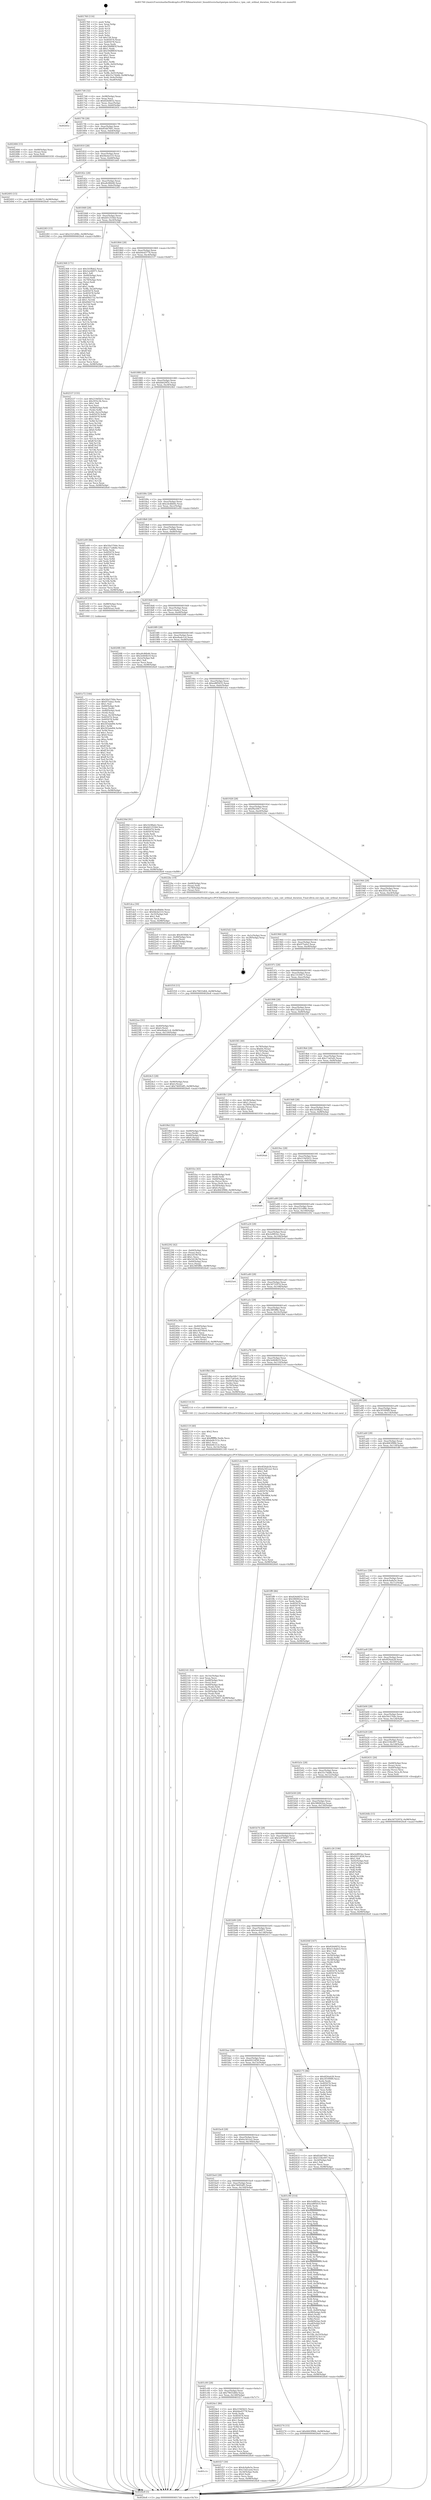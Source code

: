digraph "0x401760" {
  label = "0x401760 (/mnt/c/Users/mathe/Desktop/tcc/POCII/binaries/extr_linuxdriverschartpmtpm-interface.c_tpm_calc_ordinal_duration_Final-ollvm.out::main(0))"
  labelloc = "t"
  node[shape=record]

  Entry [label="",width=0.3,height=0.3,shape=circle,fillcolor=black,style=filled]
  "0x4017d4" [label="{
     0x4017d4 [32]\l
     | [instrs]\l
     &nbsp;&nbsp;0x4017d4 \<+6\>: mov -0x98(%rbp),%eax\l
     &nbsp;&nbsp;0x4017da \<+2\>: mov %eax,%ecx\l
     &nbsp;&nbsp;0x4017dc \<+6\>: sub $0x826d4f32,%ecx\l
     &nbsp;&nbsp;0x4017e2 \<+6\>: mov %eax,-0xac(%rbp)\l
     &nbsp;&nbsp;0x4017e8 \<+6\>: mov %ecx,-0xb0(%rbp)\l
     &nbsp;&nbsp;0x4017ee \<+6\>: je 000000000040265c \<main+0xefc\>\l
  }"]
  "0x40265c" [label="{
     0x40265c\l
  }", style=dashed]
  "0x4017f4" [label="{
     0x4017f4 [28]\l
     | [instrs]\l
     &nbsp;&nbsp;0x4017f4 \<+5\>: jmp 00000000004017f9 \<main+0x99\>\l
     &nbsp;&nbsp;0x4017f9 \<+6\>: mov -0xac(%rbp),%eax\l
     &nbsp;&nbsp;0x4017ff \<+5\>: sub $0x85dd7841,%eax\l
     &nbsp;&nbsp;0x401804 \<+6\>: mov %eax,-0xb4(%rbp)\l
     &nbsp;&nbsp;0x40180a \<+6\>: je 0000000000402484 \<main+0xd24\>\l
  }"]
  Exit [label="",width=0.3,height=0.3,shape=circle,fillcolor=black,style=filled,peripheries=2]
  "0x402484" [label="{
     0x402484 [15]\l
     | [instrs]\l
     &nbsp;&nbsp;0x402484 \<+4\>: mov -0x68(%rbp),%rax\l
     &nbsp;&nbsp;0x402488 \<+3\>: mov (%rax),%rax\l
     &nbsp;&nbsp;0x40248b \<+3\>: mov %rax,%rdi\l
     &nbsp;&nbsp;0x40248e \<+5\>: call 0000000000401030 \<free@plt\>\l
     | [calls]\l
     &nbsp;&nbsp;0x401030 \{1\} (unknown)\l
  }"]
  "0x401810" [label="{
     0x401810 [28]\l
     | [instrs]\l
     &nbsp;&nbsp;0x401810 \<+5\>: jmp 0000000000401815 \<main+0xb5\>\l
     &nbsp;&nbsp;0x401815 \<+6\>: mov -0xac(%rbp),%eax\l
     &nbsp;&nbsp;0x40181b \<+5\>: sub $0x9dcbe533,%eax\l
     &nbsp;&nbsp;0x401820 \<+6\>: mov %eax,-0xb8(%rbp)\l
     &nbsp;&nbsp;0x401826 \<+6\>: je 0000000000401de8 \<main+0x688\>\l
  }"]
  "0x402493" [label="{
     0x402493 [15]\l
     | [instrs]\l
     &nbsp;&nbsp;0x402493 \<+10\>: movl $0x13530b73,-0x98(%rbp)\l
     &nbsp;&nbsp;0x40249d \<+5\>: jmp 00000000004026e8 \<main+0xf88\>\l
  }"]
  "0x401de8" [label="{
     0x401de8\l
  }", style=dashed]
  "0x40182c" [label="{
     0x40182c [28]\l
     | [instrs]\l
     &nbsp;&nbsp;0x40182c \<+5\>: jmp 0000000000401831 \<main+0xd1\>\l
     &nbsp;&nbsp;0x401831 \<+6\>: mov -0xac(%rbp),%eax\l
     &nbsp;&nbsp;0x401837 \<+5\>: sub $0xa8c86b46,%eax\l
     &nbsp;&nbsp;0x40183c \<+6\>: mov %eax,-0xbc(%rbp)\l
     &nbsp;&nbsp;0x401842 \<+6\>: je 0000000000402283 \<main+0xb23\>\l
  }"]
  "0x40244b" [label="{
     0x40244b [15]\l
     | [instrs]\l
     &nbsp;&nbsp;0x40244b \<+10\>: movl $0x3473297d,-0x98(%rbp)\l
     &nbsp;&nbsp;0x402455 \<+5\>: jmp 00000000004026e8 \<main+0xf88\>\l
  }"]
  "0x402283" [label="{
     0x402283 [15]\l
     | [instrs]\l
     &nbsp;&nbsp;0x402283 \<+10\>: movl $0x2321d98c,-0x98(%rbp)\l
     &nbsp;&nbsp;0x40228d \<+5\>: jmp 00000000004026e8 \<main+0xf88\>\l
  }"]
  "0x401848" [label="{
     0x401848 [28]\l
     | [instrs]\l
     &nbsp;&nbsp;0x401848 \<+5\>: jmp 000000000040184d \<main+0xed\>\l
     &nbsp;&nbsp;0x40184d \<+6\>: mov -0xac(%rbp),%eax\l
     &nbsp;&nbsp;0x401853 \<+5\>: sub $0xb012556d,%eax\l
     &nbsp;&nbsp;0x401858 \<+6\>: mov %eax,-0xc0(%rbp)\l
     &nbsp;&nbsp;0x40185e \<+6\>: je 0000000000402368 \<main+0xc08\>\l
  }"]
  "0x4022ee" [label="{
     0x4022ee [31]\l
     | [instrs]\l
     &nbsp;&nbsp;0x4022ee \<+4\>: mov -0x40(%rbp),%rsi\l
     &nbsp;&nbsp;0x4022f2 \<+6\>: movl $0x0,(%rsi)\l
     &nbsp;&nbsp;0x4022f8 \<+10\>: movl $0xe8ade1c4,-0x98(%rbp)\l
     &nbsp;&nbsp;0x402302 \<+6\>: mov %eax,-0x150(%rbp)\l
     &nbsp;&nbsp;0x402308 \<+5\>: jmp 00000000004026e8 \<main+0xf88\>\l
  }"]
  "0x402368" [label="{
     0x402368 [171]\l
     | [instrs]\l
     &nbsp;&nbsp;0x402368 \<+5\>: mov $0x1b5ffab2,%eax\l
     &nbsp;&nbsp;0x40236d \<+5\>: mov $0x5ee44971,%ecx\l
     &nbsp;&nbsp;0x402372 \<+2\>: mov $0x1,%dl\l
     &nbsp;&nbsp;0x402374 \<+4\>: mov -0x40(%rbp),%rsi\l
     &nbsp;&nbsp;0x402378 \<+2\>: mov (%rsi),%edi\l
     &nbsp;&nbsp;0x40237a \<+4\>: mov -0x70(%rbp),%rsi\l
     &nbsp;&nbsp;0x40237e \<+2\>: cmp (%rsi),%edi\l
     &nbsp;&nbsp;0x402380 \<+4\>: setl %r8b\l
     &nbsp;&nbsp;0x402384 \<+4\>: and $0x1,%r8b\l
     &nbsp;&nbsp;0x402388 \<+4\>: mov %r8b,-0x2d(%rbp)\l
     &nbsp;&nbsp;0x40238c \<+7\>: mov 0x405074,%edi\l
     &nbsp;&nbsp;0x402393 \<+8\>: mov 0x405078,%r9d\l
     &nbsp;&nbsp;0x40239b \<+3\>: mov %edi,%r10d\l
     &nbsp;&nbsp;0x40239e \<+7\>: add $0x69d2732,%r10d\l
     &nbsp;&nbsp;0x4023a5 \<+4\>: sub $0x1,%r10d\l
     &nbsp;&nbsp;0x4023a9 \<+7\>: sub $0x69d2732,%r10d\l
     &nbsp;&nbsp;0x4023b0 \<+4\>: imul %r10d,%edi\l
     &nbsp;&nbsp;0x4023b4 \<+3\>: and $0x1,%edi\l
     &nbsp;&nbsp;0x4023b7 \<+3\>: cmp $0x0,%edi\l
     &nbsp;&nbsp;0x4023ba \<+4\>: sete %r8b\l
     &nbsp;&nbsp;0x4023be \<+4\>: cmp $0xa,%r9d\l
     &nbsp;&nbsp;0x4023c2 \<+4\>: setl %r11b\l
     &nbsp;&nbsp;0x4023c6 \<+3\>: mov %r8b,%bl\l
     &nbsp;&nbsp;0x4023c9 \<+3\>: xor $0xff,%bl\l
     &nbsp;&nbsp;0x4023cc \<+3\>: mov %r11b,%r14b\l
     &nbsp;&nbsp;0x4023cf \<+4\>: xor $0xff,%r14b\l
     &nbsp;&nbsp;0x4023d3 \<+3\>: xor $0x0,%dl\l
     &nbsp;&nbsp;0x4023d6 \<+3\>: mov %bl,%r15b\l
     &nbsp;&nbsp;0x4023d9 \<+4\>: and $0x0,%r15b\l
     &nbsp;&nbsp;0x4023dd \<+3\>: and %dl,%r8b\l
     &nbsp;&nbsp;0x4023e0 \<+3\>: mov %r14b,%r12b\l
     &nbsp;&nbsp;0x4023e3 \<+4\>: and $0x0,%r12b\l
     &nbsp;&nbsp;0x4023e7 \<+3\>: and %dl,%r11b\l
     &nbsp;&nbsp;0x4023ea \<+3\>: or %r8b,%r15b\l
     &nbsp;&nbsp;0x4023ed \<+3\>: or %r11b,%r12b\l
     &nbsp;&nbsp;0x4023f0 \<+3\>: xor %r12b,%r15b\l
     &nbsp;&nbsp;0x4023f3 \<+3\>: or %r14b,%bl\l
     &nbsp;&nbsp;0x4023f6 \<+3\>: xor $0xff,%bl\l
     &nbsp;&nbsp;0x4023f9 \<+3\>: or $0x0,%dl\l
     &nbsp;&nbsp;0x4023fc \<+2\>: and %dl,%bl\l
     &nbsp;&nbsp;0x4023fe \<+3\>: or %bl,%r15b\l
     &nbsp;&nbsp;0x402401 \<+4\>: test $0x1,%r15b\l
     &nbsp;&nbsp;0x402405 \<+3\>: cmovne %ecx,%eax\l
     &nbsp;&nbsp;0x402408 \<+6\>: mov %eax,-0x98(%rbp)\l
     &nbsp;&nbsp;0x40240e \<+5\>: jmp 00000000004026e8 \<main+0xf88\>\l
  }"]
  "0x401864" [label="{
     0x401864 [28]\l
     | [instrs]\l
     &nbsp;&nbsp;0x401864 \<+5\>: jmp 0000000000401869 \<main+0x109\>\l
     &nbsp;&nbsp;0x401869 \<+6\>: mov -0xac(%rbp),%eax\l
     &nbsp;&nbsp;0x40186f \<+5\>: sub $0xb4ed3778,%eax\l
     &nbsp;&nbsp;0x401874 \<+6\>: mov %eax,-0xc4(%rbp)\l
     &nbsp;&nbsp;0x40187a \<+6\>: je 0000000000402537 \<main+0xdd7\>\l
  }"]
  "0x4022cf" [label="{
     0x4022cf [31]\l
     | [instrs]\l
     &nbsp;&nbsp;0x4022cf \<+10\>: movabs $0x4030b6,%rdi\l
     &nbsp;&nbsp;0x4022d9 \<+4\>: mov -0x48(%rbp),%rsi\l
     &nbsp;&nbsp;0x4022dd \<+3\>: mov %rax,(%rsi)\l
     &nbsp;&nbsp;0x4022e0 \<+4\>: mov -0x48(%rbp),%rax\l
     &nbsp;&nbsp;0x4022e4 \<+3\>: mov (%rax),%rsi\l
     &nbsp;&nbsp;0x4022e7 \<+2\>: mov $0x0,%al\l
     &nbsp;&nbsp;0x4022e9 \<+5\>: call 0000000000401040 \<printf@plt\>\l
     | [calls]\l
     &nbsp;&nbsp;0x401040 \{1\} (unknown)\l
  }"]
  "0x402537" [label="{
     0x402537 [155]\l
     | [instrs]\l
     &nbsp;&nbsp;0x402537 \<+5\>: mov $0x219d5b51,%eax\l
     &nbsp;&nbsp;0x40253c \<+5\>: mov $0x3f35c3b,%ecx\l
     &nbsp;&nbsp;0x402541 \<+2\>: mov $0x1,%dl\l
     &nbsp;&nbsp;0x402543 \<+2\>: xor %esi,%esi\l
     &nbsp;&nbsp;0x402545 \<+7\>: mov -0x90(%rbp),%rdi\l
     &nbsp;&nbsp;0x40254c \<+3\>: mov (%rdi),%r8d\l
     &nbsp;&nbsp;0x40254f \<+4\>: mov %r8d,-0x2c(%rbp)\l
     &nbsp;&nbsp;0x402553 \<+8\>: mov 0x405074,%r8d\l
     &nbsp;&nbsp;0x40255b \<+8\>: mov 0x405078,%r9d\l
     &nbsp;&nbsp;0x402563 \<+3\>: sub $0x1,%esi\l
     &nbsp;&nbsp;0x402566 \<+3\>: mov %r8d,%r10d\l
     &nbsp;&nbsp;0x402569 \<+3\>: add %esi,%r10d\l
     &nbsp;&nbsp;0x40256c \<+4\>: imul %r10d,%r8d\l
     &nbsp;&nbsp;0x402570 \<+4\>: and $0x1,%r8d\l
     &nbsp;&nbsp;0x402574 \<+4\>: cmp $0x0,%r8d\l
     &nbsp;&nbsp;0x402578 \<+4\>: sete %r11b\l
     &nbsp;&nbsp;0x40257c \<+4\>: cmp $0xa,%r9d\l
     &nbsp;&nbsp;0x402580 \<+3\>: setl %bl\l
     &nbsp;&nbsp;0x402583 \<+3\>: mov %r11b,%r14b\l
     &nbsp;&nbsp;0x402586 \<+4\>: xor $0xff,%r14b\l
     &nbsp;&nbsp;0x40258a \<+3\>: mov %bl,%r15b\l
     &nbsp;&nbsp;0x40258d \<+4\>: xor $0xff,%r15b\l
     &nbsp;&nbsp;0x402591 \<+3\>: xor $0x0,%dl\l
     &nbsp;&nbsp;0x402594 \<+3\>: mov %r14b,%r12b\l
     &nbsp;&nbsp;0x402597 \<+4\>: and $0x0,%r12b\l
     &nbsp;&nbsp;0x40259b \<+3\>: and %dl,%r11b\l
     &nbsp;&nbsp;0x40259e \<+3\>: mov %r15b,%r13b\l
     &nbsp;&nbsp;0x4025a1 \<+4\>: and $0x0,%r13b\l
     &nbsp;&nbsp;0x4025a5 \<+2\>: and %dl,%bl\l
     &nbsp;&nbsp;0x4025a7 \<+3\>: or %r11b,%r12b\l
     &nbsp;&nbsp;0x4025aa \<+3\>: or %bl,%r13b\l
     &nbsp;&nbsp;0x4025ad \<+3\>: xor %r13b,%r12b\l
     &nbsp;&nbsp;0x4025b0 \<+3\>: or %r15b,%r14b\l
     &nbsp;&nbsp;0x4025b3 \<+4\>: xor $0xff,%r14b\l
     &nbsp;&nbsp;0x4025b7 \<+3\>: or $0x0,%dl\l
     &nbsp;&nbsp;0x4025ba \<+3\>: and %dl,%r14b\l
     &nbsp;&nbsp;0x4025bd \<+3\>: or %r14b,%r12b\l
     &nbsp;&nbsp;0x4025c0 \<+4\>: test $0x1,%r12b\l
     &nbsp;&nbsp;0x4025c4 \<+3\>: cmovne %ecx,%eax\l
     &nbsp;&nbsp;0x4025c7 \<+6\>: mov %eax,-0x98(%rbp)\l
     &nbsp;&nbsp;0x4025cd \<+5\>: jmp 00000000004026e8 \<main+0xf88\>\l
  }"]
  "0x401880" [label="{
     0x401880 [28]\l
     | [instrs]\l
     &nbsp;&nbsp;0x401880 \<+5\>: jmp 0000000000401885 \<main+0x125\>\l
     &nbsp;&nbsp;0x401885 \<+6\>: mov -0xac(%rbp),%eax\l
     &nbsp;&nbsp;0x40188b \<+5\>: sub $0xbb620f3c,%eax\l
     &nbsp;&nbsp;0x401890 \<+6\>: mov %eax,-0xc8(%rbp)\l
     &nbsp;&nbsp;0x401896 \<+6\>: je 00000000004024b1 \<main+0xd51\>\l
  }"]
  "0x402141" [label="{
     0x402141 [52]\l
     | [instrs]\l
     &nbsp;&nbsp;0x402141 \<+6\>: mov -0x14c(%rbp),%ecx\l
     &nbsp;&nbsp;0x402147 \<+3\>: imul %eax,%ecx\l
     &nbsp;&nbsp;0x40214a \<+4\>: mov -0x68(%rbp),%rsi\l
     &nbsp;&nbsp;0x40214e \<+3\>: mov (%rsi),%rsi\l
     &nbsp;&nbsp;0x402151 \<+4\>: mov -0x60(%rbp),%rdi\l
     &nbsp;&nbsp;0x402155 \<+3\>: movslq (%rdi),%rdi\l
     &nbsp;&nbsp;0x402158 \<+4\>: mov (%rsi,%rdi,8),%rsi\l
     &nbsp;&nbsp;0x40215c \<+4\>: mov -0x50(%rbp),%rdi\l
     &nbsp;&nbsp;0x402160 \<+3\>: movslq (%rdi),%rdi\l
     &nbsp;&nbsp;0x402163 \<+3\>: mov %ecx,(%rsi,%rdi,4)\l
     &nbsp;&nbsp;0x402166 \<+10\>: movl $0x5e978497,-0x98(%rbp)\l
     &nbsp;&nbsp;0x402170 \<+5\>: jmp 00000000004026e8 \<main+0xf88\>\l
  }"]
  "0x4024b1" [label="{
     0x4024b1\l
  }", style=dashed]
  "0x40189c" [label="{
     0x40189c [28]\l
     | [instrs]\l
     &nbsp;&nbsp;0x40189c \<+5\>: jmp 00000000004018a1 \<main+0x141\>\l
     &nbsp;&nbsp;0x4018a1 \<+6\>: mov -0xac(%rbp),%eax\l
     &nbsp;&nbsp;0x4018a7 \<+5\>: sub $0xcdcdbb0e,%eax\l
     &nbsp;&nbsp;0x4018ac \<+6\>: mov %eax,-0xcc(%rbp)\l
     &nbsp;&nbsp;0x4018b2 \<+6\>: je 0000000000401e09 \<main+0x6a9\>\l
  }"]
  "0x402119" [label="{
     0x402119 [40]\l
     | [instrs]\l
     &nbsp;&nbsp;0x402119 \<+5\>: mov $0x2,%ecx\l
     &nbsp;&nbsp;0x40211e \<+1\>: cltd\l
     &nbsp;&nbsp;0x40211f \<+2\>: idiv %ecx\l
     &nbsp;&nbsp;0x402121 \<+6\>: imul $0xfffffffe,%edx,%ecx\l
     &nbsp;&nbsp;0x402127 \<+6\>: add $0xbe8c512c,%ecx\l
     &nbsp;&nbsp;0x40212d \<+3\>: add $0x1,%ecx\l
     &nbsp;&nbsp;0x402130 \<+6\>: sub $0xbe8c512c,%ecx\l
     &nbsp;&nbsp;0x402136 \<+6\>: mov %ecx,-0x14c(%rbp)\l
     &nbsp;&nbsp;0x40213c \<+5\>: call 0000000000401160 \<next_i\>\l
     | [calls]\l
     &nbsp;&nbsp;0x401160 \{1\} (/mnt/c/Users/mathe/Desktop/tcc/POCII/binaries/extr_linuxdriverschartpmtpm-interface.c_tpm_calc_ordinal_duration_Final-ollvm.out::next_i)\l
  }"]
  "0x401e09" [label="{
     0x401e09 [86]\l
     | [instrs]\l
     &nbsp;&nbsp;0x401e09 \<+5\>: mov $0x50e5764e,%eax\l
     &nbsp;&nbsp;0x401e0e \<+5\>: mov $0xe17a4b8e,%ecx\l
     &nbsp;&nbsp;0x401e13 \<+2\>: xor %edx,%edx\l
     &nbsp;&nbsp;0x401e15 \<+7\>: mov 0x405074,%esi\l
     &nbsp;&nbsp;0x401e1c \<+7\>: mov 0x405078,%edi\l
     &nbsp;&nbsp;0x401e23 \<+3\>: sub $0x1,%edx\l
     &nbsp;&nbsp;0x401e26 \<+3\>: mov %esi,%r8d\l
     &nbsp;&nbsp;0x401e29 \<+3\>: add %edx,%r8d\l
     &nbsp;&nbsp;0x401e2c \<+4\>: imul %r8d,%esi\l
     &nbsp;&nbsp;0x401e30 \<+3\>: and $0x1,%esi\l
     &nbsp;&nbsp;0x401e33 \<+3\>: cmp $0x0,%esi\l
     &nbsp;&nbsp;0x401e36 \<+4\>: sete %r9b\l
     &nbsp;&nbsp;0x401e3a \<+3\>: cmp $0xa,%edi\l
     &nbsp;&nbsp;0x401e3d \<+4\>: setl %r10b\l
     &nbsp;&nbsp;0x401e41 \<+3\>: mov %r9b,%r11b\l
     &nbsp;&nbsp;0x401e44 \<+3\>: and %r10b,%r11b\l
     &nbsp;&nbsp;0x401e47 \<+3\>: xor %r10b,%r9b\l
     &nbsp;&nbsp;0x401e4a \<+3\>: or %r9b,%r11b\l
     &nbsp;&nbsp;0x401e4d \<+4\>: test $0x1,%r11b\l
     &nbsp;&nbsp;0x401e51 \<+3\>: cmovne %ecx,%eax\l
     &nbsp;&nbsp;0x401e54 \<+6\>: mov %eax,-0x98(%rbp)\l
     &nbsp;&nbsp;0x401e5a \<+5\>: jmp 00000000004026e8 \<main+0xf88\>\l
  }"]
  "0x4018b8" [label="{
     0x4018b8 [28]\l
     | [instrs]\l
     &nbsp;&nbsp;0x4018b8 \<+5\>: jmp 00000000004018bd \<main+0x15d\>\l
     &nbsp;&nbsp;0x4018bd \<+6\>: mov -0xac(%rbp),%eax\l
     &nbsp;&nbsp;0x4018c3 \<+5\>: sub $0xe17a4b8e,%eax\l
     &nbsp;&nbsp;0x4018c8 \<+6\>: mov %eax,-0xd0(%rbp)\l
     &nbsp;&nbsp;0x4018ce \<+6\>: je 0000000000401e5f \<main+0x6ff\>\l
  }"]
  "0x401fce" [label="{
     0x401fce [43]\l
     | [instrs]\l
     &nbsp;&nbsp;0x401fce \<+4\>: mov -0x68(%rbp),%rdi\l
     &nbsp;&nbsp;0x401fd2 \<+3\>: mov (%rdi),%rdi\l
     &nbsp;&nbsp;0x401fd5 \<+4\>: mov -0x60(%rbp),%rcx\l
     &nbsp;&nbsp;0x401fd9 \<+3\>: movslq (%rcx),%rcx\l
     &nbsp;&nbsp;0x401fdc \<+4\>: mov %rax,(%rdi,%rcx,8)\l
     &nbsp;&nbsp;0x401fe0 \<+4\>: mov -0x50(%rbp),%rax\l
     &nbsp;&nbsp;0x401fe4 \<+6\>: movl $0x0,(%rax)\l
     &nbsp;&nbsp;0x401fea \<+10\>: movl $0x4663f984,-0x98(%rbp)\l
     &nbsp;&nbsp;0x401ff4 \<+5\>: jmp 00000000004026e8 \<main+0xf88\>\l
  }"]
  "0x401e5f" [label="{
     0x401e5f [19]\l
     | [instrs]\l
     &nbsp;&nbsp;0x401e5f \<+7\>: mov -0x88(%rbp),%rax\l
     &nbsp;&nbsp;0x401e66 \<+3\>: mov (%rax),%rax\l
     &nbsp;&nbsp;0x401e69 \<+4\>: mov 0x8(%rax),%rdi\l
     &nbsp;&nbsp;0x401e6d \<+5\>: call 0000000000401060 \<atoi@plt\>\l
     | [calls]\l
     &nbsp;&nbsp;0x401060 \{1\} (unknown)\l
  }"]
  "0x4018d4" [label="{
     0x4018d4 [28]\l
     | [instrs]\l
     &nbsp;&nbsp;0x4018d4 \<+5\>: jmp 00000000004018d9 \<main+0x179\>\l
     &nbsp;&nbsp;0x4018d9 \<+6\>: mov -0xac(%rbp),%eax\l
     &nbsp;&nbsp;0x4018df \<+5\>: sub $0xe1cbabc2,%eax\l
     &nbsp;&nbsp;0x4018e4 \<+6\>: mov %eax,-0xd4(%rbp)\l
     &nbsp;&nbsp;0x4018ea \<+6\>: je 00000000004020f6 \<main+0x996\>\l
  }"]
  "0x401f6d" [label="{
     0x401f6d [32]\l
     | [instrs]\l
     &nbsp;&nbsp;0x401f6d \<+4\>: mov -0x68(%rbp),%rdi\l
     &nbsp;&nbsp;0x401f71 \<+3\>: mov %rax,(%rdi)\l
     &nbsp;&nbsp;0x401f74 \<+4\>: mov -0x60(%rbp),%rax\l
     &nbsp;&nbsp;0x401f78 \<+6\>: movl $0x0,(%rax)\l
     &nbsp;&nbsp;0x401f7e \<+10\>: movl $0x38f5ff8c,-0x98(%rbp)\l
     &nbsp;&nbsp;0x401f88 \<+5\>: jmp 00000000004026e8 \<main+0xf88\>\l
  }"]
  "0x4020f6" [label="{
     0x4020f6 [30]\l
     | [instrs]\l
     &nbsp;&nbsp;0x4020f6 \<+5\>: mov $0xa8c86b46,%eax\l
     &nbsp;&nbsp;0x4020fb \<+5\>: mov $0x3e664b19,%ecx\l
     &nbsp;&nbsp;0x402100 \<+3\>: mov -0x2e(%rbp),%dl\l
     &nbsp;&nbsp;0x402103 \<+3\>: test $0x1,%dl\l
     &nbsp;&nbsp;0x402106 \<+3\>: cmovne %ecx,%eax\l
     &nbsp;&nbsp;0x402109 \<+6\>: mov %eax,-0x98(%rbp)\l
     &nbsp;&nbsp;0x40210f \<+5\>: jmp 00000000004026e8 \<main+0xf88\>\l
  }"]
  "0x4018f0" [label="{
     0x4018f0 [28]\l
     | [instrs]\l
     &nbsp;&nbsp;0x4018f0 \<+5\>: jmp 00000000004018f5 \<main+0x195\>\l
     &nbsp;&nbsp;0x4018f5 \<+6\>: mov -0xac(%rbp),%eax\l
     &nbsp;&nbsp;0x4018fb \<+5\>: sub $0xe8ade1c4,%eax\l
     &nbsp;&nbsp;0x401900 \<+6\>: mov %eax,-0xd8(%rbp)\l
     &nbsp;&nbsp;0x401906 \<+6\>: je 000000000040230d \<main+0xbad\>\l
  }"]
  "0x401c1c" [label="{
     0x401c1c\l
  }", style=dashed]
  "0x40230d" [label="{
     0x40230d [91]\l
     | [instrs]\l
     &nbsp;&nbsp;0x40230d \<+5\>: mov $0x1b5ffab2,%eax\l
     &nbsp;&nbsp;0x402312 \<+5\>: mov $0xb012556d,%ecx\l
     &nbsp;&nbsp;0x402317 \<+7\>: mov 0x405074,%edx\l
     &nbsp;&nbsp;0x40231e \<+7\>: mov 0x405078,%esi\l
     &nbsp;&nbsp;0x402325 \<+2\>: mov %edx,%edi\l
     &nbsp;&nbsp;0x402327 \<+6\>: add $0xfe6c5c79,%edi\l
     &nbsp;&nbsp;0x40232d \<+3\>: sub $0x1,%edi\l
     &nbsp;&nbsp;0x402330 \<+6\>: sub $0xfe6c5c79,%edi\l
     &nbsp;&nbsp;0x402336 \<+3\>: imul %edi,%edx\l
     &nbsp;&nbsp;0x402339 \<+3\>: and $0x1,%edx\l
     &nbsp;&nbsp;0x40233c \<+3\>: cmp $0x0,%edx\l
     &nbsp;&nbsp;0x40233f \<+4\>: sete %r8b\l
     &nbsp;&nbsp;0x402343 \<+3\>: cmp $0xa,%esi\l
     &nbsp;&nbsp;0x402346 \<+4\>: setl %r9b\l
     &nbsp;&nbsp;0x40234a \<+3\>: mov %r8b,%r10b\l
     &nbsp;&nbsp;0x40234d \<+3\>: and %r9b,%r10b\l
     &nbsp;&nbsp;0x402350 \<+3\>: xor %r9b,%r8b\l
     &nbsp;&nbsp;0x402353 \<+3\>: or %r8b,%r10b\l
     &nbsp;&nbsp;0x402356 \<+4\>: test $0x1,%r10b\l
     &nbsp;&nbsp;0x40235a \<+3\>: cmovne %ecx,%eax\l
     &nbsp;&nbsp;0x40235d \<+6\>: mov %eax,-0x98(%rbp)\l
     &nbsp;&nbsp;0x402363 \<+5\>: jmp 00000000004026e8 \<main+0xf88\>\l
  }"]
  "0x40190c" [label="{
     0x40190c [28]\l
     | [instrs]\l
     &nbsp;&nbsp;0x40190c \<+5\>: jmp 0000000000401911 \<main+0x1b1\>\l
     &nbsp;&nbsp;0x401911 \<+6\>: mov -0xac(%rbp),%eax\l
     &nbsp;&nbsp;0x401917 \<+5\>: sub $0xed8f5635,%eax\l
     &nbsp;&nbsp;0x40191c \<+6\>: mov %eax,-0xdc(%rbp)\l
     &nbsp;&nbsp;0x401922 \<+6\>: je 0000000000401dca \<main+0x66a\>\l
  }"]
  "0x401f27" [label="{
     0x401f27 [30]\l
     | [instrs]\l
     &nbsp;&nbsp;0x401f27 \<+5\>: mov $0x4c0a8a5e,%eax\l
     &nbsp;&nbsp;0x401f2c \<+5\>: mov $0x15d2caed,%ecx\l
     &nbsp;&nbsp;0x401f31 \<+3\>: mov -0x34(%rbp),%edx\l
     &nbsp;&nbsp;0x401f34 \<+3\>: cmp $0x0,%edx\l
     &nbsp;&nbsp;0x401f37 \<+3\>: cmove %ecx,%eax\l
     &nbsp;&nbsp;0x401f3a \<+6\>: mov %eax,-0x98(%rbp)\l
     &nbsp;&nbsp;0x401f40 \<+5\>: jmp 00000000004026e8 \<main+0xf88\>\l
  }"]
  "0x401dca" [label="{
     0x401dca [30]\l
     | [instrs]\l
     &nbsp;&nbsp;0x401dca \<+5\>: mov $0xcdcdbb0e,%eax\l
     &nbsp;&nbsp;0x401dcf \<+5\>: mov $0x9dcbe533,%ecx\l
     &nbsp;&nbsp;0x401dd4 \<+3\>: mov -0x35(%rbp),%dl\l
     &nbsp;&nbsp;0x401dd7 \<+3\>: test $0x1,%dl\l
     &nbsp;&nbsp;0x401dda \<+3\>: cmovne %ecx,%eax\l
     &nbsp;&nbsp;0x401ddd \<+6\>: mov %eax,-0x98(%rbp)\l
     &nbsp;&nbsp;0x401de3 \<+5\>: jmp 00000000004026e8 \<main+0xf88\>\l
  }"]
  "0x401928" [label="{
     0x401928 [28]\l
     | [instrs]\l
     &nbsp;&nbsp;0x401928 \<+5\>: jmp 000000000040192d \<main+0x1cd\>\l
     &nbsp;&nbsp;0x40192d \<+6\>: mov -0xac(%rbp),%eax\l
     &nbsp;&nbsp;0x401933 \<+5\>: sub $0xf9a50fc7,%eax\l
     &nbsp;&nbsp;0x401938 \<+6\>: mov %eax,-0xe0(%rbp)\l
     &nbsp;&nbsp;0x40193e \<+6\>: je 00000000004022bc \<main+0xb5c\>\l
  }"]
  "0x401c00" [label="{
     0x401c00 [28]\l
     | [instrs]\l
     &nbsp;&nbsp;0x401c00 \<+5\>: jmp 0000000000401c05 \<main+0x4a5\>\l
     &nbsp;&nbsp;0x401c05 \<+6\>: mov -0xac(%rbp),%eax\l
     &nbsp;&nbsp;0x401c0b \<+5\>: sub $0x79655d64,%eax\l
     &nbsp;&nbsp;0x401c10 \<+6\>: mov %eax,-0x148(%rbp)\l
     &nbsp;&nbsp;0x401c16 \<+6\>: je 0000000000401f27 \<main+0x7c7\>\l
  }"]
  "0x4022bc" [label="{
     0x4022bc [19]\l
     | [instrs]\l
     &nbsp;&nbsp;0x4022bc \<+4\>: mov -0x68(%rbp),%rax\l
     &nbsp;&nbsp;0x4022c0 \<+3\>: mov (%rax),%rdi\l
     &nbsp;&nbsp;0x4022c3 \<+4\>: mov -0x78(%rbp),%rax\l
     &nbsp;&nbsp;0x4022c7 \<+3\>: mov (%rax),%rsi\l
     &nbsp;&nbsp;0x4022ca \<+5\>: call 0000000000401410 \<tpm_calc_ordinal_duration\>\l
     | [calls]\l
     &nbsp;&nbsp;0x401410 \{1\} (/mnt/c/Users/mathe/Desktop/tcc/POCII/binaries/extr_linuxdriverschartpmtpm-interface.c_tpm_calc_ordinal_duration_Final-ollvm.out::tpm_calc_ordinal_duration)\l
  }"]
  "0x401944" [label="{
     0x401944 [28]\l
     | [instrs]\l
     &nbsp;&nbsp;0x401944 \<+5\>: jmp 0000000000401949 \<main+0x1e9\>\l
     &nbsp;&nbsp;0x401949 \<+6\>: mov -0xac(%rbp),%eax\l
     &nbsp;&nbsp;0x40194f \<+5\>: sub $0x3f35c3b,%eax\l
     &nbsp;&nbsp;0x401954 \<+6\>: mov %eax,-0xe4(%rbp)\l
     &nbsp;&nbsp;0x40195a \<+6\>: je 00000000004025d2 \<main+0xe72\>\l
  }"]
  "0x4024e1" [label="{
     0x4024e1 [86]\l
     | [instrs]\l
     &nbsp;&nbsp;0x4024e1 \<+5\>: mov $0x219d5b51,%eax\l
     &nbsp;&nbsp;0x4024e6 \<+5\>: mov $0xb4ed3778,%ecx\l
     &nbsp;&nbsp;0x4024eb \<+2\>: xor %edx,%edx\l
     &nbsp;&nbsp;0x4024ed \<+7\>: mov 0x405074,%esi\l
     &nbsp;&nbsp;0x4024f4 \<+7\>: mov 0x405078,%edi\l
     &nbsp;&nbsp;0x4024fb \<+3\>: sub $0x1,%edx\l
     &nbsp;&nbsp;0x4024fe \<+3\>: mov %esi,%r8d\l
     &nbsp;&nbsp;0x402501 \<+3\>: add %edx,%r8d\l
     &nbsp;&nbsp;0x402504 \<+4\>: imul %r8d,%esi\l
     &nbsp;&nbsp;0x402508 \<+3\>: and $0x1,%esi\l
     &nbsp;&nbsp;0x40250b \<+3\>: cmp $0x0,%esi\l
     &nbsp;&nbsp;0x40250e \<+4\>: sete %r9b\l
     &nbsp;&nbsp;0x402512 \<+3\>: cmp $0xa,%edi\l
     &nbsp;&nbsp;0x402515 \<+4\>: setl %r10b\l
     &nbsp;&nbsp;0x402519 \<+3\>: mov %r9b,%r11b\l
     &nbsp;&nbsp;0x40251c \<+3\>: and %r10b,%r11b\l
     &nbsp;&nbsp;0x40251f \<+3\>: xor %r10b,%r9b\l
     &nbsp;&nbsp;0x402522 \<+3\>: or %r9b,%r11b\l
     &nbsp;&nbsp;0x402525 \<+4\>: test $0x1,%r11b\l
     &nbsp;&nbsp;0x402529 \<+3\>: cmovne %ecx,%eax\l
     &nbsp;&nbsp;0x40252c \<+6\>: mov %eax,-0x98(%rbp)\l
     &nbsp;&nbsp;0x402532 \<+5\>: jmp 00000000004026e8 \<main+0xf88\>\l
  }"]
  "0x4025d2" [label="{
     0x4025d2 [18]\l
     | [instrs]\l
     &nbsp;&nbsp;0x4025d2 \<+3\>: mov -0x2c(%rbp),%eax\l
     &nbsp;&nbsp;0x4025d5 \<+4\>: lea -0x28(%rbp),%rsp\l
     &nbsp;&nbsp;0x4025d9 \<+1\>: pop %rbx\l
     &nbsp;&nbsp;0x4025da \<+2\>: pop %r12\l
     &nbsp;&nbsp;0x4025dc \<+2\>: pop %r13\l
     &nbsp;&nbsp;0x4025de \<+2\>: pop %r14\l
     &nbsp;&nbsp;0x4025e0 \<+2\>: pop %r15\l
     &nbsp;&nbsp;0x4025e2 \<+1\>: pop %rbp\l
     &nbsp;&nbsp;0x4025e3 \<+1\>: ret\l
  }"]
  "0x401960" [label="{
     0x401960 [28]\l
     | [instrs]\l
     &nbsp;&nbsp;0x401960 \<+5\>: jmp 0000000000401965 \<main+0x205\>\l
     &nbsp;&nbsp;0x401965 \<+6\>: mov -0xac(%rbp),%eax\l
     &nbsp;&nbsp;0x40196b \<+5\>: sub $0x975afa2,%eax\l
     &nbsp;&nbsp;0x401970 \<+6\>: mov %eax,-0xe8(%rbp)\l
     &nbsp;&nbsp;0x401976 \<+6\>: je 0000000000401f18 \<main+0x7b8\>\l
  }"]
  "0x401be4" [label="{
     0x401be4 [28]\l
     | [instrs]\l
     &nbsp;&nbsp;0x401be4 \<+5\>: jmp 0000000000401be9 \<main+0x489\>\l
     &nbsp;&nbsp;0x401be9 \<+6\>: mov -0xac(%rbp),%eax\l
     &nbsp;&nbsp;0x401bef \<+5\>: sub $0x74695df5,%eax\l
     &nbsp;&nbsp;0x401bf4 \<+6\>: mov %eax,-0x144(%rbp)\l
     &nbsp;&nbsp;0x401bfa \<+6\>: je 00000000004024e1 \<main+0xd81\>\l
  }"]
  "0x401f18" [label="{
     0x401f18 [15]\l
     | [instrs]\l
     &nbsp;&nbsp;0x401f18 \<+10\>: movl $0x79655d64,-0x98(%rbp)\l
     &nbsp;&nbsp;0x401f22 \<+5\>: jmp 00000000004026e8 \<main+0xf88\>\l
  }"]
  "0x40197c" [label="{
     0x40197c [28]\l
     | [instrs]\l
     &nbsp;&nbsp;0x40197c \<+5\>: jmp 0000000000401981 \<main+0x221\>\l
     &nbsp;&nbsp;0x401981 \<+6\>: mov -0xac(%rbp),%eax\l
     &nbsp;&nbsp;0x401987 \<+5\>: sub $0x13530b73,%eax\l
     &nbsp;&nbsp;0x40198c \<+6\>: mov %eax,-0xec(%rbp)\l
     &nbsp;&nbsp;0x401992 \<+6\>: je 00000000004024c5 \<main+0xd65\>\l
  }"]
  "0x402274" [label="{
     0x402274 [15]\l
     | [instrs]\l
     &nbsp;&nbsp;0x402274 \<+10\>: movl $0x4663f984,-0x98(%rbp)\l
     &nbsp;&nbsp;0x40227e \<+5\>: jmp 00000000004026e8 \<main+0xf88\>\l
  }"]
  "0x4024c5" [label="{
     0x4024c5 [28]\l
     | [instrs]\l
     &nbsp;&nbsp;0x4024c5 \<+7\>: mov -0x90(%rbp),%rax\l
     &nbsp;&nbsp;0x4024cc \<+6\>: movl $0x0,(%rax)\l
     &nbsp;&nbsp;0x4024d2 \<+10\>: movl $0x74695df5,-0x98(%rbp)\l
     &nbsp;&nbsp;0x4024dc \<+5\>: jmp 00000000004026e8 \<main+0xf88\>\l
  }"]
  "0x401998" [label="{
     0x401998 [28]\l
     | [instrs]\l
     &nbsp;&nbsp;0x401998 \<+5\>: jmp 000000000040199d \<main+0x23d\>\l
     &nbsp;&nbsp;0x40199d \<+6\>: mov -0xac(%rbp),%eax\l
     &nbsp;&nbsp;0x4019a3 \<+5\>: sub $0x15d2caed,%eax\l
     &nbsp;&nbsp;0x4019a8 \<+6\>: mov %eax,-0xf0(%rbp)\l
     &nbsp;&nbsp;0x4019ae \<+6\>: je 0000000000401f45 \<main+0x7e5\>\l
  }"]
  "0x401e72" [label="{
     0x401e72 [166]\l
     | [instrs]\l
     &nbsp;&nbsp;0x401e72 \<+5\>: mov $0x50e5764e,%ecx\l
     &nbsp;&nbsp;0x401e77 \<+5\>: mov $0x975afa2,%edx\l
     &nbsp;&nbsp;0x401e7c \<+3\>: mov $0x1,%sil\l
     &nbsp;&nbsp;0x401e7f \<+4\>: mov -0x80(%rbp),%rdi\l
     &nbsp;&nbsp;0x401e83 \<+2\>: mov %eax,(%rdi)\l
     &nbsp;&nbsp;0x401e85 \<+4\>: mov -0x80(%rbp),%rdi\l
     &nbsp;&nbsp;0x401e89 \<+2\>: mov (%rdi),%eax\l
     &nbsp;&nbsp;0x401e8b \<+3\>: mov %eax,-0x34(%rbp)\l
     &nbsp;&nbsp;0x401e8e \<+7\>: mov 0x405074,%eax\l
     &nbsp;&nbsp;0x401e95 \<+8\>: mov 0x405078,%r8d\l
     &nbsp;&nbsp;0x401e9d \<+3\>: mov %eax,%r9d\l
     &nbsp;&nbsp;0x401ea0 \<+7\>: sub $0x503abd94,%r9d\l
     &nbsp;&nbsp;0x401ea7 \<+4\>: sub $0x1,%r9d\l
     &nbsp;&nbsp;0x401eab \<+7\>: add $0x503abd94,%r9d\l
     &nbsp;&nbsp;0x401eb2 \<+4\>: imul %r9d,%eax\l
     &nbsp;&nbsp;0x401eb6 \<+3\>: and $0x1,%eax\l
     &nbsp;&nbsp;0x401eb9 \<+3\>: cmp $0x0,%eax\l
     &nbsp;&nbsp;0x401ebc \<+4\>: sete %r10b\l
     &nbsp;&nbsp;0x401ec0 \<+4\>: cmp $0xa,%r8d\l
     &nbsp;&nbsp;0x401ec4 \<+4\>: setl %r11b\l
     &nbsp;&nbsp;0x401ec8 \<+3\>: mov %r10b,%bl\l
     &nbsp;&nbsp;0x401ecb \<+3\>: xor $0xff,%bl\l
     &nbsp;&nbsp;0x401ece \<+3\>: mov %r11b,%r14b\l
     &nbsp;&nbsp;0x401ed1 \<+4\>: xor $0xff,%r14b\l
     &nbsp;&nbsp;0x401ed5 \<+4\>: xor $0x1,%sil\l
     &nbsp;&nbsp;0x401ed9 \<+3\>: mov %bl,%r15b\l
     &nbsp;&nbsp;0x401edc \<+4\>: and $0xff,%r15b\l
     &nbsp;&nbsp;0x401ee0 \<+3\>: and %sil,%r10b\l
     &nbsp;&nbsp;0x401ee3 \<+3\>: mov %r14b,%r12b\l
     &nbsp;&nbsp;0x401ee6 \<+4\>: and $0xff,%r12b\l
     &nbsp;&nbsp;0x401eea \<+3\>: and %sil,%r11b\l
     &nbsp;&nbsp;0x401eed \<+3\>: or %r10b,%r15b\l
     &nbsp;&nbsp;0x401ef0 \<+3\>: or %r11b,%r12b\l
     &nbsp;&nbsp;0x401ef3 \<+3\>: xor %r12b,%r15b\l
     &nbsp;&nbsp;0x401ef6 \<+3\>: or %r14b,%bl\l
     &nbsp;&nbsp;0x401ef9 \<+3\>: xor $0xff,%bl\l
     &nbsp;&nbsp;0x401efc \<+4\>: or $0x1,%sil\l
     &nbsp;&nbsp;0x401f00 \<+3\>: and %sil,%bl\l
     &nbsp;&nbsp;0x401f03 \<+3\>: or %bl,%r15b\l
     &nbsp;&nbsp;0x401f06 \<+4\>: test $0x1,%r15b\l
     &nbsp;&nbsp;0x401f0a \<+3\>: cmovne %edx,%ecx\l
     &nbsp;&nbsp;0x401f0d \<+6\>: mov %ecx,-0x98(%rbp)\l
     &nbsp;&nbsp;0x401f13 \<+5\>: jmp 00000000004026e8 \<main+0xf88\>\l
  }"]
  "0x401f45" [label="{
     0x401f45 [40]\l
     | [instrs]\l
     &nbsp;&nbsp;0x401f45 \<+4\>: mov -0x78(%rbp),%rax\l
     &nbsp;&nbsp;0x401f49 \<+7\>: movq $0x64,(%rax)\l
     &nbsp;&nbsp;0x401f50 \<+4\>: mov -0x70(%rbp),%rax\l
     &nbsp;&nbsp;0x401f54 \<+6\>: movl $0x1,(%rax)\l
     &nbsp;&nbsp;0x401f5a \<+4\>: mov -0x70(%rbp),%rax\l
     &nbsp;&nbsp;0x401f5e \<+3\>: movslq (%rax),%rax\l
     &nbsp;&nbsp;0x401f61 \<+4\>: shl $0x3,%rax\l
     &nbsp;&nbsp;0x401f65 \<+3\>: mov %rax,%rdi\l
     &nbsp;&nbsp;0x401f68 \<+5\>: call 0000000000401050 \<malloc@plt\>\l
     | [calls]\l
     &nbsp;&nbsp;0x401050 \{1\} (unknown)\l
  }"]
  "0x4019b4" [label="{
     0x4019b4 [28]\l
     | [instrs]\l
     &nbsp;&nbsp;0x4019b4 \<+5\>: jmp 00000000004019b9 \<main+0x259\>\l
     &nbsp;&nbsp;0x4019b9 \<+6\>: mov -0xac(%rbp),%eax\l
     &nbsp;&nbsp;0x4019bf \<+5\>: sub $0x17a65efc,%eax\l
     &nbsp;&nbsp;0x4019c4 \<+6\>: mov %eax,-0xf4(%rbp)\l
     &nbsp;&nbsp;0x4019ca \<+6\>: je 0000000000401fb1 \<main+0x851\>\l
  }"]
  "0x401bc8" [label="{
     0x401bc8 [28]\l
     | [instrs]\l
     &nbsp;&nbsp;0x401bc8 \<+5\>: jmp 0000000000401bcd \<main+0x46d\>\l
     &nbsp;&nbsp;0x401bcd \<+6\>: mov -0xac(%rbp),%eax\l
     &nbsp;&nbsp;0x401bd3 \<+5\>: sub $0x6a341ea2,%eax\l
     &nbsp;&nbsp;0x401bd8 \<+6\>: mov %eax,-0x140(%rbp)\l
     &nbsp;&nbsp;0x401bde \<+6\>: je 0000000000402274 \<main+0xb14\>\l
  }"]
  "0x401fb1" [label="{
     0x401fb1 [29]\l
     | [instrs]\l
     &nbsp;&nbsp;0x401fb1 \<+4\>: mov -0x58(%rbp),%rax\l
     &nbsp;&nbsp;0x401fb5 \<+6\>: movl $0x1,(%rax)\l
     &nbsp;&nbsp;0x401fbb \<+4\>: mov -0x58(%rbp),%rax\l
     &nbsp;&nbsp;0x401fbf \<+3\>: movslq (%rax),%rax\l
     &nbsp;&nbsp;0x401fc2 \<+4\>: shl $0x2,%rax\l
     &nbsp;&nbsp;0x401fc6 \<+3\>: mov %rax,%rdi\l
     &nbsp;&nbsp;0x401fc9 \<+5\>: call 0000000000401050 \<malloc@plt\>\l
     | [calls]\l
     &nbsp;&nbsp;0x401050 \{1\} (unknown)\l
  }"]
  "0x4019d0" [label="{
     0x4019d0 [28]\l
     | [instrs]\l
     &nbsp;&nbsp;0x4019d0 \<+5\>: jmp 00000000004019d5 \<main+0x275\>\l
     &nbsp;&nbsp;0x4019d5 \<+6\>: mov -0xac(%rbp),%eax\l
     &nbsp;&nbsp;0x4019db \<+5\>: sub $0x1b5ffab2,%eax\l
     &nbsp;&nbsp;0x4019e0 \<+6\>: mov %eax,-0xf8(%rbp)\l
     &nbsp;&nbsp;0x4019e6 \<+6\>: je 00000000004026ab \<main+0xf4b\>\l
  }"]
  "0x401c90" [label="{
     0x401c90 [314]\l
     | [instrs]\l
     &nbsp;&nbsp;0x401c90 \<+5\>: mov $0x2e8f03ec,%eax\l
     &nbsp;&nbsp;0x401c95 \<+5\>: mov $0xed8f5635,%ecx\l
     &nbsp;&nbsp;0x401c9a \<+2\>: xor %edx,%edx\l
     &nbsp;&nbsp;0x401c9c \<+3\>: mov %rsp,%rsi\l
     &nbsp;&nbsp;0x401c9f \<+4\>: add $0xfffffffffffffff0,%rsi\l
     &nbsp;&nbsp;0x401ca3 \<+3\>: mov %rsi,%rsp\l
     &nbsp;&nbsp;0x401ca6 \<+7\>: mov %rsi,-0x90(%rbp)\l
     &nbsp;&nbsp;0x401cad \<+3\>: mov %rsp,%rsi\l
     &nbsp;&nbsp;0x401cb0 \<+4\>: add $0xfffffffffffffff0,%rsi\l
     &nbsp;&nbsp;0x401cb4 \<+3\>: mov %rsi,%rsp\l
     &nbsp;&nbsp;0x401cb7 \<+3\>: mov %rsp,%rdi\l
     &nbsp;&nbsp;0x401cba \<+4\>: add $0xfffffffffffffff0,%rdi\l
     &nbsp;&nbsp;0x401cbe \<+3\>: mov %rdi,%rsp\l
     &nbsp;&nbsp;0x401cc1 \<+7\>: mov %rdi,-0x88(%rbp)\l
     &nbsp;&nbsp;0x401cc8 \<+3\>: mov %rsp,%rdi\l
     &nbsp;&nbsp;0x401ccb \<+4\>: add $0xfffffffffffffff0,%rdi\l
     &nbsp;&nbsp;0x401ccf \<+3\>: mov %rdi,%rsp\l
     &nbsp;&nbsp;0x401cd2 \<+4\>: mov %rdi,-0x80(%rbp)\l
     &nbsp;&nbsp;0x401cd6 \<+3\>: mov %rsp,%rdi\l
     &nbsp;&nbsp;0x401cd9 \<+4\>: add $0xfffffffffffffff0,%rdi\l
     &nbsp;&nbsp;0x401cdd \<+3\>: mov %rdi,%rsp\l
     &nbsp;&nbsp;0x401ce0 \<+4\>: mov %rdi,-0x78(%rbp)\l
     &nbsp;&nbsp;0x401ce4 \<+3\>: mov %rsp,%rdi\l
     &nbsp;&nbsp;0x401ce7 \<+4\>: add $0xfffffffffffffff0,%rdi\l
     &nbsp;&nbsp;0x401ceb \<+3\>: mov %rdi,%rsp\l
     &nbsp;&nbsp;0x401cee \<+4\>: mov %rdi,-0x70(%rbp)\l
     &nbsp;&nbsp;0x401cf2 \<+3\>: mov %rsp,%rdi\l
     &nbsp;&nbsp;0x401cf5 \<+4\>: add $0xfffffffffffffff0,%rdi\l
     &nbsp;&nbsp;0x401cf9 \<+3\>: mov %rdi,%rsp\l
     &nbsp;&nbsp;0x401cfc \<+4\>: mov %rdi,-0x68(%rbp)\l
     &nbsp;&nbsp;0x401d00 \<+3\>: mov %rsp,%rdi\l
     &nbsp;&nbsp;0x401d03 \<+4\>: add $0xfffffffffffffff0,%rdi\l
     &nbsp;&nbsp;0x401d07 \<+3\>: mov %rdi,%rsp\l
     &nbsp;&nbsp;0x401d0a \<+4\>: mov %rdi,-0x60(%rbp)\l
     &nbsp;&nbsp;0x401d0e \<+3\>: mov %rsp,%rdi\l
     &nbsp;&nbsp;0x401d11 \<+4\>: add $0xfffffffffffffff0,%rdi\l
     &nbsp;&nbsp;0x401d15 \<+3\>: mov %rdi,%rsp\l
     &nbsp;&nbsp;0x401d18 \<+4\>: mov %rdi,-0x58(%rbp)\l
     &nbsp;&nbsp;0x401d1c \<+3\>: mov %rsp,%rdi\l
     &nbsp;&nbsp;0x401d1f \<+4\>: add $0xfffffffffffffff0,%rdi\l
     &nbsp;&nbsp;0x401d23 \<+3\>: mov %rdi,%rsp\l
     &nbsp;&nbsp;0x401d26 \<+4\>: mov %rdi,-0x50(%rbp)\l
     &nbsp;&nbsp;0x401d2a \<+3\>: mov %rsp,%rdi\l
     &nbsp;&nbsp;0x401d2d \<+4\>: add $0xfffffffffffffff0,%rdi\l
     &nbsp;&nbsp;0x401d31 \<+3\>: mov %rdi,%rsp\l
     &nbsp;&nbsp;0x401d34 \<+4\>: mov %rdi,-0x48(%rbp)\l
     &nbsp;&nbsp;0x401d38 \<+3\>: mov %rsp,%rdi\l
     &nbsp;&nbsp;0x401d3b \<+4\>: add $0xfffffffffffffff0,%rdi\l
     &nbsp;&nbsp;0x401d3f \<+3\>: mov %rdi,%rsp\l
     &nbsp;&nbsp;0x401d42 \<+4\>: mov %rdi,-0x40(%rbp)\l
     &nbsp;&nbsp;0x401d46 \<+7\>: mov -0x90(%rbp),%rdi\l
     &nbsp;&nbsp;0x401d4d \<+6\>: movl $0x0,(%rdi)\l
     &nbsp;&nbsp;0x401d53 \<+7\>: mov -0x9c(%rbp),%r8d\l
     &nbsp;&nbsp;0x401d5a \<+3\>: mov %r8d,(%rsi)\l
     &nbsp;&nbsp;0x401d5d \<+7\>: mov -0x88(%rbp),%rdi\l
     &nbsp;&nbsp;0x401d64 \<+7\>: mov -0xa8(%rbp),%r9\l
     &nbsp;&nbsp;0x401d6b \<+3\>: mov %r9,(%rdi)\l
     &nbsp;&nbsp;0x401d6e \<+3\>: cmpl $0x2,(%rsi)\l
     &nbsp;&nbsp;0x401d71 \<+4\>: setne %r10b\l
     &nbsp;&nbsp;0x401d75 \<+4\>: and $0x1,%r10b\l
     &nbsp;&nbsp;0x401d79 \<+4\>: mov %r10b,-0x35(%rbp)\l
     &nbsp;&nbsp;0x401d7d \<+8\>: mov 0x405074,%r11d\l
     &nbsp;&nbsp;0x401d85 \<+7\>: mov 0x405078,%ebx\l
     &nbsp;&nbsp;0x401d8c \<+3\>: sub $0x1,%edx\l
     &nbsp;&nbsp;0x401d8f \<+3\>: mov %r11d,%r14d\l
     &nbsp;&nbsp;0x401d92 \<+3\>: add %edx,%r14d\l
     &nbsp;&nbsp;0x401d95 \<+4\>: imul %r14d,%r11d\l
     &nbsp;&nbsp;0x401d99 \<+4\>: and $0x1,%r11d\l
     &nbsp;&nbsp;0x401d9d \<+4\>: cmp $0x0,%r11d\l
     &nbsp;&nbsp;0x401da1 \<+4\>: sete %r10b\l
     &nbsp;&nbsp;0x401da5 \<+3\>: cmp $0xa,%ebx\l
     &nbsp;&nbsp;0x401da8 \<+4\>: setl %r15b\l
     &nbsp;&nbsp;0x401dac \<+3\>: mov %r10b,%r12b\l
     &nbsp;&nbsp;0x401daf \<+3\>: and %r15b,%r12b\l
     &nbsp;&nbsp;0x401db2 \<+3\>: xor %r15b,%r10b\l
     &nbsp;&nbsp;0x401db5 \<+3\>: or %r10b,%r12b\l
     &nbsp;&nbsp;0x401db8 \<+4\>: test $0x1,%r12b\l
     &nbsp;&nbsp;0x401dbc \<+3\>: cmovne %ecx,%eax\l
     &nbsp;&nbsp;0x401dbf \<+6\>: mov %eax,-0x98(%rbp)\l
     &nbsp;&nbsp;0x401dc5 \<+5\>: jmp 00000000004026e8 \<main+0xf88\>\l
  }"]
  "0x4026ab" [label="{
     0x4026ab\l
  }", style=dashed]
  "0x4019ec" [label="{
     0x4019ec [28]\l
     | [instrs]\l
     &nbsp;&nbsp;0x4019ec \<+5\>: jmp 00000000004019f1 \<main+0x291\>\l
     &nbsp;&nbsp;0x4019f1 \<+6\>: mov -0xac(%rbp),%eax\l
     &nbsp;&nbsp;0x4019f7 \<+5\>: sub $0x219d5b51,%eax\l
     &nbsp;&nbsp;0x4019fc \<+6\>: mov %eax,-0xfc(%rbp)\l
     &nbsp;&nbsp;0x401a02 \<+6\>: je 00000000004026d0 \<main+0xf70\>\l
  }"]
  "0x401bac" [label="{
     0x401bac [28]\l
     | [instrs]\l
     &nbsp;&nbsp;0x401bac \<+5\>: jmp 0000000000401bb1 \<main+0x451\>\l
     &nbsp;&nbsp;0x401bb1 \<+6\>: mov -0xac(%rbp),%eax\l
     &nbsp;&nbsp;0x401bb7 \<+5\>: sub $0x69214f38,%eax\l
     &nbsp;&nbsp;0x401bbc \<+6\>: mov %eax,-0x13c(%rbp)\l
     &nbsp;&nbsp;0x401bc2 \<+6\>: je 0000000000401c90 \<main+0x530\>\l
  }"]
  "0x4026d0" [label="{
     0x4026d0\l
  }", style=dashed]
  "0x401a08" [label="{
     0x401a08 [28]\l
     | [instrs]\l
     &nbsp;&nbsp;0x401a08 \<+5\>: jmp 0000000000401a0d \<main+0x2ad\>\l
     &nbsp;&nbsp;0x401a0d \<+6\>: mov -0xac(%rbp),%eax\l
     &nbsp;&nbsp;0x401a13 \<+5\>: sub $0x2321d98c,%eax\l
     &nbsp;&nbsp;0x401a18 \<+6\>: mov %eax,-0x100(%rbp)\l
     &nbsp;&nbsp;0x401a1e \<+6\>: je 0000000000402292 \<main+0xb32\>\l
  }"]
  "0x402413" [label="{
     0x402413 [30]\l
     | [instrs]\l
     &nbsp;&nbsp;0x402413 \<+5\>: mov $0x85dd7841,%eax\l
     &nbsp;&nbsp;0x402418 \<+5\>: mov $0x5336c097,%ecx\l
     &nbsp;&nbsp;0x40241d \<+3\>: mov -0x2d(%rbp),%dl\l
     &nbsp;&nbsp;0x402420 \<+3\>: test $0x1,%dl\l
     &nbsp;&nbsp;0x402423 \<+3\>: cmovne %ecx,%eax\l
     &nbsp;&nbsp;0x402426 \<+6\>: mov %eax,-0x98(%rbp)\l
     &nbsp;&nbsp;0x40242c \<+5\>: jmp 00000000004026e8 \<main+0xf88\>\l
  }"]
  "0x402292" [label="{
     0x402292 [42]\l
     | [instrs]\l
     &nbsp;&nbsp;0x402292 \<+4\>: mov -0x60(%rbp),%rax\l
     &nbsp;&nbsp;0x402296 \<+2\>: mov (%rax),%ecx\l
     &nbsp;&nbsp;0x402298 \<+6\>: sub $0x5419b7fd,%ecx\l
     &nbsp;&nbsp;0x40229e \<+3\>: add $0x1,%ecx\l
     &nbsp;&nbsp;0x4022a1 \<+6\>: add $0x5419b7fd,%ecx\l
     &nbsp;&nbsp;0x4022a7 \<+4\>: mov -0x60(%rbp),%rax\l
     &nbsp;&nbsp;0x4022ab \<+2\>: mov %ecx,(%rax)\l
     &nbsp;&nbsp;0x4022ad \<+10\>: movl $0x38f5ff8c,-0x98(%rbp)\l
     &nbsp;&nbsp;0x4022b7 \<+5\>: jmp 00000000004026e8 \<main+0xf88\>\l
  }"]
  "0x401a24" [label="{
     0x401a24 [28]\l
     | [instrs]\l
     &nbsp;&nbsp;0x401a24 \<+5\>: jmp 0000000000401a29 \<main+0x2c9\>\l
     &nbsp;&nbsp;0x401a29 \<+6\>: mov -0xac(%rbp),%eax\l
     &nbsp;&nbsp;0x401a2f \<+5\>: sub $0x2e8f03ec,%eax\l
     &nbsp;&nbsp;0x401a34 \<+6\>: mov %eax,-0x104(%rbp)\l
     &nbsp;&nbsp;0x401a3a \<+6\>: je 00000000004025e4 \<main+0xe84\>\l
  }"]
  "0x401b90" [label="{
     0x401b90 [28]\l
     | [instrs]\l
     &nbsp;&nbsp;0x401b90 \<+5\>: jmp 0000000000401b95 \<main+0x435\>\l
     &nbsp;&nbsp;0x401b95 \<+6\>: mov -0xac(%rbp),%eax\l
     &nbsp;&nbsp;0x401b9b \<+5\>: sub $0x5ee44971,%eax\l
     &nbsp;&nbsp;0x401ba0 \<+6\>: mov %eax,-0x138(%rbp)\l
     &nbsp;&nbsp;0x401ba6 \<+6\>: je 0000000000402413 \<main+0xcb3\>\l
  }"]
  "0x4025e4" [label="{
     0x4025e4\l
  }", style=dashed]
  "0x401a40" [label="{
     0x401a40 [28]\l
     | [instrs]\l
     &nbsp;&nbsp;0x401a40 \<+5\>: jmp 0000000000401a45 \<main+0x2e5\>\l
     &nbsp;&nbsp;0x401a45 \<+6\>: mov -0xac(%rbp),%eax\l
     &nbsp;&nbsp;0x401a4b \<+5\>: sub $0x3473297d,%eax\l
     &nbsp;&nbsp;0x401a50 \<+6\>: mov %eax,-0x108(%rbp)\l
     &nbsp;&nbsp;0x401a56 \<+6\>: je 000000000040245a \<main+0xcfa\>\l
  }"]
  "0x402175" [label="{
     0x402175 [86]\l
     | [instrs]\l
     &nbsp;&nbsp;0x402175 \<+5\>: mov $0x4f26ab28,%eax\l
     &nbsp;&nbsp;0x40217a \<+5\>: mov $0x3f1099f9,%ecx\l
     &nbsp;&nbsp;0x40217f \<+2\>: xor %edx,%edx\l
     &nbsp;&nbsp;0x402181 \<+7\>: mov 0x405074,%esi\l
     &nbsp;&nbsp;0x402188 \<+7\>: mov 0x405078,%edi\l
     &nbsp;&nbsp;0x40218f \<+3\>: sub $0x1,%edx\l
     &nbsp;&nbsp;0x402192 \<+3\>: mov %esi,%r8d\l
     &nbsp;&nbsp;0x402195 \<+3\>: add %edx,%r8d\l
     &nbsp;&nbsp;0x402198 \<+4\>: imul %r8d,%esi\l
     &nbsp;&nbsp;0x40219c \<+3\>: and $0x1,%esi\l
     &nbsp;&nbsp;0x40219f \<+3\>: cmp $0x0,%esi\l
     &nbsp;&nbsp;0x4021a2 \<+4\>: sete %r9b\l
     &nbsp;&nbsp;0x4021a6 \<+3\>: cmp $0xa,%edi\l
     &nbsp;&nbsp;0x4021a9 \<+4\>: setl %r10b\l
     &nbsp;&nbsp;0x4021ad \<+3\>: mov %r9b,%r11b\l
     &nbsp;&nbsp;0x4021b0 \<+3\>: and %r10b,%r11b\l
     &nbsp;&nbsp;0x4021b3 \<+3\>: xor %r10b,%r9b\l
     &nbsp;&nbsp;0x4021b6 \<+3\>: or %r9b,%r11b\l
     &nbsp;&nbsp;0x4021b9 \<+4\>: test $0x1,%r11b\l
     &nbsp;&nbsp;0x4021bd \<+3\>: cmovne %ecx,%eax\l
     &nbsp;&nbsp;0x4021c0 \<+6\>: mov %eax,-0x98(%rbp)\l
     &nbsp;&nbsp;0x4021c6 \<+5\>: jmp 00000000004026e8 \<main+0xf88\>\l
  }"]
  "0x40245a" [label="{
     0x40245a [42]\l
     | [instrs]\l
     &nbsp;&nbsp;0x40245a \<+4\>: mov -0x40(%rbp),%rax\l
     &nbsp;&nbsp;0x40245e \<+2\>: mov (%rax),%ecx\l
     &nbsp;&nbsp;0x402460 \<+6\>: add $0xc4d76be6,%ecx\l
     &nbsp;&nbsp;0x402466 \<+3\>: add $0x1,%ecx\l
     &nbsp;&nbsp;0x402469 \<+6\>: sub $0xc4d76be6,%ecx\l
     &nbsp;&nbsp;0x40246f \<+4\>: mov -0x40(%rbp),%rax\l
     &nbsp;&nbsp;0x402473 \<+2\>: mov %ecx,(%rax)\l
     &nbsp;&nbsp;0x402475 \<+10\>: movl $0xe8ade1c4,-0x98(%rbp)\l
     &nbsp;&nbsp;0x40247f \<+5\>: jmp 00000000004026e8 \<main+0xf88\>\l
  }"]
  "0x401a5c" [label="{
     0x401a5c [28]\l
     | [instrs]\l
     &nbsp;&nbsp;0x401a5c \<+5\>: jmp 0000000000401a61 \<main+0x301\>\l
     &nbsp;&nbsp;0x401a61 \<+6\>: mov -0xac(%rbp),%eax\l
     &nbsp;&nbsp;0x401a67 \<+5\>: sub $0x38f5ff8c,%eax\l
     &nbsp;&nbsp;0x401a6c \<+6\>: mov %eax,-0x10c(%rbp)\l
     &nbsp;&nbsp;0x401a72 \<+6\>: je 0000000000401f8d \<main+0x82d\>\l
  }"]
  "0x401b74" [label="{
     0x401b74 [28]\l
     | [instrs]\l
     &nbsp;&nbsp;0x401b74 \<+5\>: jmp 0000000000401b79 \<main+0x419\>\l
     &nbsp;&nbsp;0x401b79 \<+6\>: mov -0xac(%rbp),%eax\l
     &nbsp;&nbsp;0x401b7f \<+5\>: sub $0x5e978497,%eax\l
     &nbsp;&nbsp;0x401b84 \<+6\>: mov %eax,-0x134(%rbp)\l
     &nbsp;&nbsp;0x401b8a \<+6\>: je 0000000000402175 \<main+0xa15\>\l
  }"]
  "0x401f8d" [label="{
     0x401f8d [36]\l
     | [instrs]\l
     &nbsp;&nbsp;0x401f8d \<+5\>: mov $0xf9a50fc7,%eax\l
     &nbsp;&nbsp;0x401f92 \<+5\>: mov $0x17a65efc,%ecx\l
     &nbsp;&nbsp;0x401f97 \<+4\>: mov -0x60(%rbp),%rdx\l
     &nbsp;&nbsp;0x401f9b \<+2\>: mov (%rdx),%esi\l
     &nbsp;&nbsp;0x401f9d \<+4\>: mov -0x70(%rbp),%rdx\l
     &nbsp;&nbsp;0x401fa1 \<+2\>: cmp (%rdx),%esi\l
     &nbsp;&nbsp;0x401fa3 \<+3\>: cmovl %ecx,%eax\l
     &nbsp;&nbsp;0x401fa6 \<+6\>: mov %eax,-0x98(%rbp)\l
     &nbsp;&nbsp;0x401fac \<+5\>: jmp 00000000004026e8 \<main+0xf88\>\l
  }"]
  "0x401a78" [label="{
     0x401a78 [28]\l
     | [instrs]\l
     &nbsp;&nbsp;0x401a78 \<+5\>: jmp 0000000000401a7d \<main+0x31d\>\l
     &nbsp;&nbsp;0x401a7d \<+6\>: mov -0xac(%rbp),%eax\l
     &nbsp;&nbsp;0x401a83 \<+5\>: sub $0x3e664b19,%eax\l
     &nbsp;&nbsp;0x401a88 \<+6\>: mov %eax,-0x110(%rbp)\l
     &nbsp;&nbsp;0x401a8e \<+6\>: je 0000000000402114 \<main+0x9b4\>\l
  }"]
  "0x40204f" [label="{
     0x40204f [167]\l
     | [instrs]\l
     &nbsp;&nbsp;0x40204f \<+5\>: mov $0x826d4f32,%eax\l
     &nbsp;&nbsp;0x402054 \<+5\>: mov $0xe1cbabc2,%ecx\l
     &nbsp;&nbsp;0x402059 \<+2\>: mov $0x1,%dl\l
     &nbsp;&nbsp;0x40205b \<+2\>: xor %esi,%esi\l
     &nbsp;&nbsp;0x40205d \<+4\>: mov -0x50(%rbp),%rdi\l
     &nbsp;&nbsp;0x402061 \<+3\>: mov (%rdi),%r8d\l
     &nbsp;&nbsp;0x402064 \<+4\>: mov -0x58(%rbp),%rdi\l
     &nbsp;&nbsp;0x402068 \<+3\>: cmp (%rdi),%r8d\l
     &nbsp;&nbsp;0x40206b \<+4\>: setl %r9b\l
     &nbsp;&nbsp;0x40206f \<+4\>: and $0x1,%r9b\l
     &nbsp;&nbsp;0x402073 \<+4\>: mov %r9b,-0x2e(%rbp)\l
     &nbsp;&nbsp;0x402077 \<+8\>: mov 0x405074,%r8d\l
     &nbsp;&nbsp;0x40207f \<+8\>: mov 0x405078,%r10d\l
     &nbsp;&nbsp;0x402087 \<+3\>: sub $0x1,%esi\l
     &nbsp;&nbsp;0x40208a \<+3\>: mov %r8d,%r11d\l
     &nbsp;&nbsp;0x40208d \<+3\>: add %esi,%r11d\l
     &nbsp;&nbsp;0x402090 \<+4\>: imul %r11d,%r8d\l
     &nbsp;&nbsp;0x402094 \<+4\>: and $0x1,%r8d\l
     &nbsp;&nbsp;0x402098 \<+4\>: cmp $0x0,%r8d\l
     &nbsp;&nbsp;0x40209c \<+4\>: sete %r9b\l
     &nbsp;&nbsp;0x4020a0 \<+4\>: cmp $0xa,%r10d\l
     &nbsp;&nbsp;0x4020a4 \<+3\>: setl %bl\l
     &nbsp;&nbsp;0x4020a7 \<+3\>: mov %r9b,%r14b\l
     &nbsp;&nbsp;0x4020aa \<+4\>: xor $0xff,%r14b\l
     &nbsp;&nbsp;0x4020ae \<+3\>: mov %bl,%r15b\l
     &nbsp;&nbsp;0x4020b1 \<+4\>: xor $0xff,%r15b\l
     &nbsp;&nbsp;0x4020b5 \<+3\>: xor $0x1,%dl\l
     &nbsp;&nbsp;0x4020b8 \<+3\>: mov %r14b,%r12b\l
     &nbsp;&nbsp;0x4020bb \<+4\>: and $0xff,%r12b\l
     &nbsp;&nbsp;0x4020bf \<+3\>: and %dl,%r9b\l
     &nbsp;&nbsp;0x4020c2 \<+3\>: mov %r15b,%r13b\l
     &nbsp;&nbsp;0x4020c5 \<+4\>: and $0xff,%r13b\l
     &nbsp;&nbsp;0x4020c9 \<+2\>: and %dl,%bl\l
     &nbsp;&nbsp;0x4020cb \<+3\>: or %r9b,%r12b\l
     &nbsp;&nbsp;0x4020ce \<+3\>: or %bl,%r13b\l
     &nbsp;&nbsp;0x4020d1 \<+3\>: xor %r13b,%r12b\l
     &nbsp;&nbsp;0x4020d4 \<+3\>: or %r15b,%r14b\l
     &nbsp;&nbsp;0x4020d7 \<+4\>: xor $0xff,%r14b\l
     &nbsp;&nbsp;0x4020db \<+3\>: or $0x1,%dl\l
     &nbsp;&nbsp;0x4020de \<+3\>: and %dl,%r14b\l
     &nbsp;&nbsp;0x4020e1 \<+3\>: or %r14b,%r12b\l
     &nbsp;&nbsp;0x4020e4 \<+4\>: test $0x1,%r12b\l
     &nbsp;&nbsp;0x4020e8 \<+3\>: cmovne %ecx,%eax\l
     &nbsp;&nbsp;0x4020eb \<+6\>: mov %eax,-0x98(%rbp)\l
     &nbsp;&nbsp;0x4020f1 \<+5\>: jmp 00000000004026e8 \<main+0xf88\>\l
  }"]
  "0x402114" [label="{
     0x402114 [5]\l
     | [instrs]\l
     &nbsp;&nbsp;0x402114 \<+5\>: call 0000000000401160 \<next_i\>\l
     | [calls]\l
     &nbsp;&nbsp;0x401160 \{1\} (/mnt/c/Users/mathe/Desktop/tcc/POCII/binaries/extr_linuxdriverschartpmtpm-interface.c_tpm_calc_ordinal_duration_Final-ollvm.out::next_i)\l
  }"]
  "0x401a94" [label="{
     0x401a94 [28]\l
     | [instrs]\l
     &nbsp;&nbsp;0x401a94 \<+5\>: jmp 0000000000401a99 \<main+0x339\>\l
     &nbsp;&nbsp;0x401a99 \<+6\>: mov -0xac(%rbp),%eax\l
     &nbsp;&nbsp;0x401a9f \<+5\>: sub $0x3f1099f9,%eax\l
     &nbsp;&nbsp;0x401aa4 \<+6\>: mov %eax,-0x114(%rbp)\l
     &nbsp;&nbsp;0x401aaa \<+6\>: je 00000000004021cb \<main+0xa6b\>\l
  }"]
  "0x401760" [label="{
     0x401760 [116]\l
     | [instrs]\l
     &nbsp;&nbsp;0x401760 \<+1\>: push %rbp\l
     &nbsp;&nbsp;0x401761 \<+3\>: mov %rsp,%rbp\l
     &nbsp;&nbsp;0x401764 \<+2\>: push %r15\l
     &nbsp;&nbsp;0x401766 \<+2\>: push %r14\l
     &nbsp;&nbsp;0x401768 \<+2\>: push %r13\l
     &nbsp;&nbsp;0x40176a \<+2\>: push %r12\l
     &nbsp;&nbsp;0x40176c \<+1\>: push %rbx\l
     &nbsp;&nbsp;0x40176d \<+7\>: sub $0x158,%rsp\l
     &nbsp;&nbsp;0x401774 \<+7\>: mov 0x405074,%eax\l
     &nbsp;&nbsp;0x40177b \<+7\>: mov 0x405078,%ecx\l
     &nbsp;&nbsp;0x401782 \<+2\>: mov %eax,%edx\l
     &nbsp;&nbsp;0x401784 \<+6\>: sub $0x59df883f,%edx\l
     &nbsp;&nbsp;0x40178a \<+3\>: sub $0x1,%edx\l
     &nbsp;&nbsp;0x40178d \<+6\>: add $0x59df883f,%edx\l
     &nbsp;&nbsp;0x401793 \<+3\>: imul %edx,%eax\l
     &nbsp;&nbsp;0x401796 \<+3\>: and $0x1,%eax\l
     &nbsp;&nbsp;0x401799 \<+3\>: cmp $0x0,%eax\l
     &nbsp;&nbsp;0x40179c \<+4\>: sete %r8b\l
     &nbsp;&nbsp;0x4017a0 \<+4\>: and $0x1,%r8b\l
     &nbsp;&nbsp;0x4017a4 \<+7\>: mov %r8b,-0x92(%rbp)\l
     &nbsp;&nbsp;0x4017ab \<+3\>: cmp $0xa,%ecx\l
     &nbsp;&nbsp;0x4017ae \<+4\>: setl %r8b\l
     &nbsp;&nbsp;0x4017b2 \<+4\>: and $0x1,%r8b\l
     &nbsp;&nbsp;0x4017b6 \<+7\>: mov %r8b,-0x91(%rbp)\l
     &nbsp;&nbsp;0x4017bd \<+10\>: movl $0x55c74ddb,-0x98(%rbp)\l
     &nbsp;&nbsp;0x4017c7 \<+6\>: mov %edi,-0x9c(%rbp)\l
     &nbsp;&nbsp;0x4017cd \<+7\>: mov %rsi,-0xa8(%rbp)\l
  }"]
  "0x4021cb" [label="{
     0x4021cb [169]\l
     | [instrs]\l
     &nbsp;&nbsp;0x4021cb \<+5\>: mov $0x4f26ab28,%eax\l
     &nbsp;&nbsp;0x4021d0 \<+5\>: mov $0x6a341ea2,%ecx\l
     &nbsp;&nbsp;0x4021d5 \<+2\>: mov $0x1,%dl\l
     &nbsp;&nbsp;0x4021d7 \<+2\>: xor %esi,%esi\l
     &nbsp;&nbsp;0x4021d9 \<+4\>: mov -0x50(%rbp),%rdi\l
     &nbsp;&nbsp;0x4021dd \<+3\>: mov (%rdi),%r8d\l
     &nbsp;&nbsp;0x4021e0 \<+3\>: sub $0x1,%esi\l
     &nbsp;&nbsp;0x4021e3 \<+3\>: sub %esi,%r8d\l
     &nbsp;&nbsp;0x4021e6 \<+4\>: mov -0x50(%rbp),%rdi\l
     &nbsp;&nbsp;0x4021ea \<+3\>: mov %r8d,(%rdi)\l
     &nbsp;&nbsp;0x4021ed \<+7\>: mov 0x405074,%esi\l
     &nbsp;&nbsp;0x4021f4 \<+8\>: mov 0x405078,%r8d\l
     &nbsp;&nbsp;0x4021fc \<+3\>: mov %esi,%r9d\l
     &nbsp;&nbsp;0x4021ff \<+7\>: add $0x799c9904,%r9d\l
     &nbsp;&nbsp;0x402206 \<+4\>: sub $0x1,%r9d\l
     &nbsp;&nbsp;0x40220a \<+7\>: sub $0x799c9904,%r9d\l
     &nbsp;&nbsp;0x402211 \<+4\>: imul %r9d,%esi\l
     &nbsp;&nbsp;0x402215 \<+3\>: and $0x1,%esi\l
     &nbsp;&nbsp;0x402218 \<+3\>: cmp $0x0,%esi\l
     &nbsp;&nbsp;0x40221b \<+4\>: sete %r10b\l
     &nbsp;&nbsp;0x40221f \<+4\>: cmp $0xa,%r8d\l
     &nbsp;&nbsp;0x402223 \<+4\>: setl %r11b\l
     &nbsp;&nbsp;0x402227 \<+3\>: mov %r10b,%bl\l
     &nbsp;&nbsp;0x40222a \<+3\>: xor $0xff,%bl\l
     &nbsp;&nbsp;0x40222d \<+3\>: mov %r11b,%r14b\l
     &nbsp;&nbsp;0x402230 \<+4\>: xor $0xff,%r14b\l
     &nbsp;&nbsp;0x402234 \<+3\>: xor $0x1,%dl\l
     &nbsp;&nbsp;0x402237 \<+3\>: mov %bl,%r15b\l
     &nbsp;&nbsp;0x40223a \<+4\>: and $0xff,%r15b\l
     &nbsp;&nbsp;0x40223e \<+3\>: and %dl,%r10b\l
     &nbsp;&nbsp;0x402241 \<+3\>: mov %r14b,%r12b\l
     &nbsp;&nbsp;0x402244 \<+4\>: and $0xff,%r12b\l
     &nbsp;&nbsp;0x402248 \<+3\>: and %dl,%r11b\l
     &nbsp;&nbsp;0x40224b \<+3\>: or %r10b,%r15b\l
     &nbsp;&nbsp;0x40224e \<+3\>: or %r11b,%r12b\l
     &nbsp;&nbsp;0x402251 \<+3\>: xor %r12b,%r15b\l
     &nbsp;&nbsp;0x402254 \<+3\>: or %r14b,%bl\l
     &nbsp;&nbsp;0x402257 \<+3\>: xor $0xff,%bl\l
     &nbsp;&nbsp;0x40225a \<+3\>: or $0x1,%dl\l
     &nbsp;&nbsp;0x40225d \<+2\>: and %dl,%bl\l
     &nbsp;&nbsp;0x40225f \<+3\>: or %bl,%r15b\l
     &nbsp;&nbsp;0x402262 \<+4\>: test $0x1,%r15b\l
     &nbsp;&nbsp;0x402266 \<+3\>: cmovne %ecx,%eax\l
     &nbsp;&nbsp;0x402269 \<+6\>: mov %eax,-0x98(%rbp)\l
     &nbsp;&nbsp;0x40226f \<+5\>: jmp 00000000004026e8 \<main+0xf88\>\l
  }"]
  "0x401ab0" [label="{
     0x401ab0 [28]\l
     | [instrs]\l
     &nbsp;&nbsp;0x401ab0 \<+5\>: jmp 0000000000401ab5 \<main+0x355\>\l
     &nbsp;&nbsp;0x401ab5 \<+6\>: mov -0xac(%rbp),%eax\l
     &nbsp;&nbsp;0x401abb \<+5\>: sub $0x4663f984,%eax\l
     &nbsp;&nbsp;0x401ac0 \<+6\>: mov %eax,-0x118(%rbp)\l
     &nbsp;&nbsp;0x401ac6 \<+6\>: je 0000000000401ff9 \<main+0x899\>\l
  }"]
  "0x4026e8" [label="{
     0x4026e8 [5]\l
     | [instrs]\l
     &nbsp;&nbsp;0x4026e8 \<+5\>: jmp 00000000004017d4 \<main+0x74\>\l
  }"]
  "0x401ff9" [label="{
     0x401ff9 [86]\l
     | [instrs]\l
     &nbsp;&nbsp;0x401ff9 \<+5\>: mov $0x826d4f32,%eax\l
     &nbsp;&nbsp;0x401ffe \<+5\>: mov $0x586062ea,%ecx\l
     &nbsp;&nbsp;0x402003 \<+2\>: xor %edx,%edx\l
     &nbsp;&nbsp;0x402005 \<+7\>: mov 0x405074,%esi\l
     &nbsp;&nbsp;0x40200c \<+7\>: mov 0x405078,%edi\l
     &nbsp;&nbsp;0x402013 \<+3\>: sub $0x1,%edx\l
     &nbsp;&nbsp;0x402016 \<+3\>: mov %esi,%r8d\l
     &nbsp;&nbsp;0x402019 \<+3\>: add %edx,%r8d\l
     &nbsp;&nbsp;0x40201c \<+4\>: imul %r8d,%esi\l
     &nbsp;&nbsp;0x402020 \<+3\>: and $0x1,%esi\l
     &nbsp;&nbsp;0x402023 \<+3\>: cmp $0x0,%esi\l
     &nbsp;&nbsp;0x402026 \<+4\>: sete %r9b\l
     &nbsp;&nbsp;0x40202a \<+3\>: cmp $0xa,%edi\l
     &nbsp;&nbsp;0x40202d \<+4\>: setl %r10b\l
     &nbsp;&nbsp;0x402031 \<+3\>: mov %r9b,%r11b\l
     &nbsp;&nbsp;0x402034 \<+3\>: and %r10b,%r11b\l
     &nbsp;&nbsp;0x402037 \<+3\>: xor %r10b,%r9b\l
     &nbsp;&nbsp;0x40203a \<+3\>: or %r9b,%r11b\l
     &nbsp;&nbsp;0x40203d \<+4\>: test $0x1,%r11b\l
     &nbsp;&nbsp;0x402041 \<+3\>: cmovne %ecx,%eax\l
     &nbsp;&nbsp;0x402044 \<+6\>: mov %eax,-0x98(%rbp)\l
     &nbsp;&nbsp;0x40204a \<+5\>: jmp 00000000004026e8 \<main+0xf88\>\l
  }"]
  "0x401acc" [label="{
     0x401acc [28]\l
     | [instrs]\l
     &nbsp;&nbsp;0x401acc \<+5\>: jmp 0000000000401ad1 \<main+0x371\>\l
     &nbsp;&nbsp;0x401ad1 \<+6\>: mov -0xac(%rbp),%eax\l
     &nbsp;&nbsp;0x401ad7 \<+5\>: sub $0x4c0a8a5e,%eax\l
     &nbsp;&nbsp;0x401adc \<+6\>: mov %eax,-0x11c(%rbp)\l
     &nbsp;&nbsp;0x401ae2 \<+6\>: je 00000000004024a2 \<main+0xd42\>\l
  }"]
  "0x401b58" [label="{
     0x401b58 [28]\l
     | [instrs]\l
     &nbsp;&nbsp;0x401b58 \<+5\>: jmp 0000000000401b5d \<main+0x3fd\>\l
     &nbsp;&nbsp;0x401b5d \<+6\>: mov -0xac(%rbp),%eax\l
     &nbsp;&nbsp;0x401b63 \<+5\>: sub $0x586062ea,%eax\l
     &nbsp;&nbsp;0x401b68 \<+6\>: mov %eax,-0x130(%rbp)\l
     &nbsp;&nbsp;0x401b6e \<+6\>: je 000000000040204f \<main+0x8ef\>\l
  }"]
  "0x4024a2" [label="{
     0x4024a2\l
  }", style=dashed]
  "0x401ae8" [label="{
     0x401ae8 [28]\l
     | [instrs]\l
     &nbsp;&nbsp;0x401ae8 \<+5\>: jmp 0000000000401aed \<main+0x38d\>\l
     &nbsp;&nbsp;0x401aed \<+6\>: mov -0xac(%rbp),%eax\l
     &nbsp;&nbsp;0x401af3 \<+5\>: sub $0x4f26ab28,%eax\l
     &nbsp;&nbsp;0x401af8 \<+6\>: mov %eax,-0x120(%rbp)\l
     &nbsp;&nbsp;0x401afe \<+6\>: je 0000000000402681 \<main+0xf21\>\l
  }"]
  "0x401c26" [label="{
     0x401c26 [106]\l
     | [instrs]\l
     &nbsp;&nbsp;0x401c26 \<+5\>: mov $0x2e8f03ec,%eax\l
     &nbsp;&nbsp;0x401c2b \<+5\>: mov $0x69214f38,%ecx\l
     &nbsp;&nbsp;0x401c30 \<+2\>: mov $0x1,%dl\l
     &nbsp;&nbsp;0x401c32 \<+7\>: mov -0x92(%rbp),%sil\l
     &nbsp;&nbsp;0x401c39 \<+7\>: mov -0x91(%rbp),%dil\l
     &nbsp;&nbsp;0x401c40 \<+3\>: mov %sil,%r8b\l
     &nbsp;&nbsp;0x401c43 \<+4\>: xor $0xff,%r8b\l
     &nbsp;&nbsp;0x401c47 \<+3\>: mov %dil,%r9b\l
     &nbsp;&nbsp;0x401c4a \<+4\>: xor $0xff,%r9b\l
     &nbsp;&nbsp;0x401c4e \<+3\>: xor $0x1,%dl\l
     &nbsp;&nbsp;0x401c51 \<+3\>: mov %r8b,%r10b\l
     &nbsp;&nbsp;0x401c54 \<+4\>: and $0xff,%r10b\l
     &nbsp;&nbsp;0x401c58 \<+3\>: and %dl,%sil\l
     &nbsp;&nbsp;0x401c5b \<+3\>: mov %r9b,%r11b\l
     &nbsp;&nbsp;0x401c5e \<+4\>: and $0xff,%r11b\l
     &nbsp;&nbsp;0x401c62 \<+3\>: and %dl,%dil\l
     &nbsp;&nbsp;0x401c65 \<+3\>: or %sil,%r10b\l
     &nbsp;&nbsp;0x401c68 \<+3\>: or %dil,%r11b\l
     &nbsp;&nbsp;0x401c6b \<+3\>: xor %r11b,%r10b\l
     &nbsp;&nbsp;0x401c6e \<+3\>: or %r9b,%r8b\l
     &nbsp;&nbsp;0x401c71 \<+4\>: xor $0xff,%r8b\l
     &nbsp;&nbsp;0x401c75 \<+3\>: or $0x1,%dl\l
     &nbsp;&nbsp;0x401c78 \<+3\>: and %dl,%r8b\l
     &nbsp;&nbsp;0x401c7b \<+3\>: or %r8b,%r10b\l
     &nbsp;&nbsp;0x401c7e \<+4\>: test $0x1,%r10b\l
     &nbsp;&nbsp;0x401c82 \<+3\>: cmovne %ecx,%eax\l
     &nbsp;&nbsp;0x401c85 \<+6\>: mov %eax,-0x98(%rbp)\l
     &nbsp;&nbsp;0x401c8b \<+5\>: jmp 00000000004026e8 \<main+0xf88\>\l
  }"]
  "0x402681" [label="{
     0x402681\l
  }", style=dashed]
  "0x401b04" [label="{
     0x401b04 [28]\l
     | [instrs]\l
     &nbsp;&nbsp;0x401b04 \<+5\>: jmp 0000000000401b09 \<main+0x3a9\>\l
     &nbsp;&nbsp;0x401b09 \<+6\>: mov -0xac(%rbp),%eax\l
     &nbsp;&nbsp;0x401b0f \<+5\>: sub $0x50e5764e,%eax\l
     &nbsp;&nbsp;0x401b14 \<+6\>: mov %eax,-0x124(%rbp)\l
     &nbsp;&nbsp;0x401b1a \<+6\>: je 0000000000402629 \<main+0xec9\>\l
  }"]
  "0x401b3c" [label="{
     0x401b3c [28]\l
     | [instrs]\l
     &nbsp;&nbsp;0x401b3c \<+5\>: jmp 0000000000401b41 \<main+0x3e1\>\l
     &nbsp;&nbsp;0x401b41 \<+6\>: mov -0xac(%rbp),%eax\l
     &nbsp;&nbsp;0x401b47 \<+5\>: sub $0x55c74ddb,%eax\l
     &nbsp;&nbsp;0x401b4c \<+6\>: mov %eax,-0x12c(%rbp)\l
     &nbsp;&nbsp;0x401b52 \<+6\>: je 0000000000401c26 \<main+0x4c6\>\l
  }"]
  "0x402629" [label="{
     0x402629\l
  }", style=dashed]
  "0x401b20" [label="{
     0x401b20 [28]\l
     | [instrs]\l
     &nbsp;&nbsp;0x401b20 \<+5\>: jmp 0000000000401b25 \<main+0x3c5\>\l
     &nbsp;&nbsp;0x401b25 \<+6\>: mov -0xac(%rbp),%eax\l
     &nbsp;&nbsp;0x401b2b \<+5\>: sub $0x5336c097,%eax\l
     &nbsp;&nbsp;0x401b30 \<+6\>: mov %eax,-0x128(%rbp)\l
     &nbsp;&nbsp;0x401b36 \<+6\>: je 0000000000402431 \<main+0xcd1\>\l
  }"]
  "0x402431" [label="{
     0x402431 [26]\l
     | [instrs]\l
     &nbsp;&nbsp;0x402431 \<+4\>: mov -0x68(%rbp),%rax\l
     &nbsp;&nbsp;0x402435 \<+3\>: mov (%rax),%rax\l
     &nbsp;&nbsp;0x402438 \<+4\>: mov -0x40(%rbp),%rcx\l
     &nbsp;&nbsp;0x40243c \<+3\>: movslq (%rcx),%rcx\l
     &nbsp;&nbsp;0x40243f \<+4\>: mov (%rax,%rcx,8),%rax\l
     &nbsp;&nbsp;0x402443 \<+3\>: mov %rax,%rdi\l
     &nbsp;&nbsp;0x402446 \<+5\>: call 0000000000401030 \<free@plt\>\l
     | [calls]\l
     &nbsp;&nbsp;0x401030 \{1\} (unknown)\l
  }"]
  Entry -> "0x401760" [label=" 1"]
  "0x4017d4" -> "0x40265c" [label=" 0"]
  "0x4017d4" -> "0x4017f4" [label=" 37"]
  "0x4025d2" -> Exit [label=" 1"]
  "0x4017f4" -> "0x402484" [label=" 1"]
  "0x4017f4" -> "0x401810" [label=" 36"]
  "0x402537" -> "0x4026e8" [label=" 1"]
  "0x401810" -> "0x401de8" [label=" 0"]
  "0x401810" -> "0x40182c" [label=" 36"]
  "0x4024e1" -> "0x4026e8" [label=" 1"]
  "0x40182c" -> "0x402283" [label=" 1"]
  "0x40182c" -> "0x401848" [label=" 35"]
  "0x4024c5" -> "0x4026e8" [label=" 1"]
  "0x401848" -> "0x402368" [label=" 2"]
  "0x401848" -> "0x401864" [label=" 33"]
  "0x402493" -> "0x4026e8" [label=" 1"]
  "0x401864" -> "0x402537" [label=" 1"]
  "0x401864" -> "0x401880" [label=" 32"]
  "0x402484" -> "0x402493" [label=" 1"]
  "0x401880" -> "0x4024b1" [label=" 0"]
  "0x401880" -> "0x40189c" [label=" 32"]
  "0x40245a" -> "0x4026e8" [label=" 1"]
  "0x40189c" -> "0x401e09" [label=" 1"]
  "0x40189c" -> "0x4018b8" [label=" 31"]
  "0x40244b" -> "0x4026e8" [label=" 1"]
  "0x4018b8" -> "0x401e5f" [label=" 1"]
  "0x4018b8" -> "0x4018d4" [label=" 30"]
  "0x402431" -> "0x40244b" [label=" 1"]
  "0x4018d4" -> "0x4020f6" [label=" 2"]
  "0x4018d4" -> "0x4018f0" [label=" 28"]
  "0x402413" -> "0x4026e8" [label=" 2"]
  "0x4018f0" -> "0x40230d" [label=" 2"]
  "0x4018f0" -> "0x40190c" [label=" 26"]
  "0x402368" -> "0x4026e8" [label=" 2"]
  "0x40190c" -> "0x401dca" [label=" 1"]
  "0x40190c" -> "0x401928" [label=" 25"]
  "0x40230d" -> "0x4026e8" [label=" 2"]
  "0x401928" -> "0x4022bc" [label=" 1"]
  "0x401928" -> "0x401944" [label=" 24"]
  "0x4022cf" -> "0x4022ee" [label=" 1"]
  "0x401944" -> "0x4025d2" [label=" 1"]
  "0x401944" -> "0x401960" [label=" 23"]
  "0x4022bc" -> "0x4022cf" [label=" 1"]
  "0x401960" -> "0x401f18" [label=" 1"]
  "0x401960" -> "0x40197c" [label=" 22"]
  "0x402283" -> "0x4026e8" [label=" 1"]
  "0x40197c" -> "0x4024c5" [label=" 1"]
  "0x40197c" -> "0x401998" [label=" 21"]
  "0x402274" -> "0x4026e8" [label=" 1"]
  "0x401998" -> "0x401f45" [label=" 1"]
  "0x401998" -> "0x4019b4" [label=" 20"]
  "0x402175" -> "0x4026e8" [label=" 1"]
  "0x4019b4" -> "0x401fb1" [label=" 1"]
  "0x4019b4" -> "0x4019d0" [label=" 19"]
  "0x402119" -> "0x402141" [label=" 1"]
  "0x4019d0" -> "0x4026ab" [label=" 0"]
  "0x4019d0" -> "0x4019ec" [label=" 19"]
  "0x402114" -> "0x402119" [label=" 1"]
  "0x4019ec" -> "0x4026d0" [label=" 0"]
  "0x4019ec" -> "0x401a08" [label=" 19"]
  "0x40204f" -> "0x4026e8" [label=" 2"]
  "0x401a08" -> "0x402292" [label=" 1"]
  "0x401a08" -> "0x401a24" [label=" 18"]
  "0x401ff9" -> "0x4026e8" [label=" 2"]
  "0x401a24" -> "0x4025e4" [label=" 0"]
  "0x401a24" -> "0x401a40" [label=" 18"]
  "0x401fb1" -> "0x401fce" [label=" 1"]
  "0x401a40" -> "0x40245a" [label=" 1"]
  "0x401a40" -> "0x401a5c" [label=" 17"]
  "0x401f8d" -> "0x4026e8" [label=" 2"]
  "0x401a5c" -> "0x401f8d" [label=" 2"]
  "0x401a5c" -> "0x401a78" [label=" 15"]
  "0x401f45" -> "0x401f6d" [label=" 1"]
  "0x401a78" -> "0x402114" [label=" 1"]
  "0x401a78" -> "0x401a94" [label=" 14"]
  "0x401f27" -> "0x4026e8" [label=" 1"]
  "0x401a94" -> "0x4021cb" [label=" 1"]
  "0x401a94" -> "0x401ab0" [label=" 13"]
  "0x401c00" -> "0x401f27" [label=" 1"]
  "0x401ab0" -> "0x401ff9" [label=" 2"]
  "0x401ab0" -> "0x401acc" [label=" 11"]
  "0x4022ee" -> "0x4026e8" [label=" 1"]
  "0x401acc" -> "0x4024a2" [label=" 0"]
  "0x401acc" -> "0x401ae8" [label=" 11"]
  "0x401be4" -> "0x401c00" [label=" 1"]
  "0x401ae8" -> "0x402681" [label=" 0"]
  "0x401ae8" -> "0x401b04" [label=" 11"]
  "0x401be4" -> "0x4024e1" [label=" 1"]
  "0x401b04" -> "0x402629" [label=" 0"]
  "0x401b04" -> "0x401b20" [label=" 11"]
  "0x401bc8" -> "0x401be4" [label=" 2"]
  "0x401b20" -> "0x402431" [label=" 1"]
  "0x401b20" -> "0x401b3c" [label=" 10"]
  "0x402292" -> "0x4026e8" [label=" 1"]
  "0x401b3c" -> "0x401c26" [label=" 1"]
  "0x401b3c" -> "0x401b58" [label=" 9"]
  "0x401c26" -> "0x4026e8" [label=" 1"]
  "0x401760" -> "0x4017d4" [label=" 1"]
  "0x4026e8" -> "0x4017d4" [label=" 36"]
  "0x401c00" -> "0x401c1c" [label=" 0"]
  "0x401b58" -> "0x40204f" [label=" 2"]
  "0x401b58" -> "0x401b74" [label=" 7"]
  "0x401f6d" -> "0x4026e8" [label=" 1"]
  "0x401b74" -> "0x402175" [label=" 1"]
  "0x401b74" -> "0x401b90" [label=" 6"]
  "0x401fce" -> "0x4026e8" [label=" 1"]
  "0x401b90" -> "0x402413" [label=" 2"]
  "0x401b90" -> "0x401bac" [label=" 4"]
  "0x4020f6" -> "0x4026e8" [label=" 2"]
  "0x401bac" -> "0x401c90" [label=" 1"]
  "0x401bac" -> "0x401bc8" [label=" 3"]
  "0x402141" -> "0x4026e8" [label=" 1"]
  "0x401c90" -> "0x4026e8" [label=" 1"]
  "0x401dca" -> "0x4026e8" [label=" 1"]
  "0x401e09" -> "0x4026e8" [label=" 1"]
  "0x401e5f" -> "0x401e72" [label=" 1"]
  "0x401e72" -> "0x4026e8" [label=" 1"]
  "0x401f18" -> "0x4026e8" [label=" 1"]
  "0x4021cb" -> "0x4026e8" [label=" 1"]
  "0x401bc8" -> "0x402274" [label=" 1"]
}
